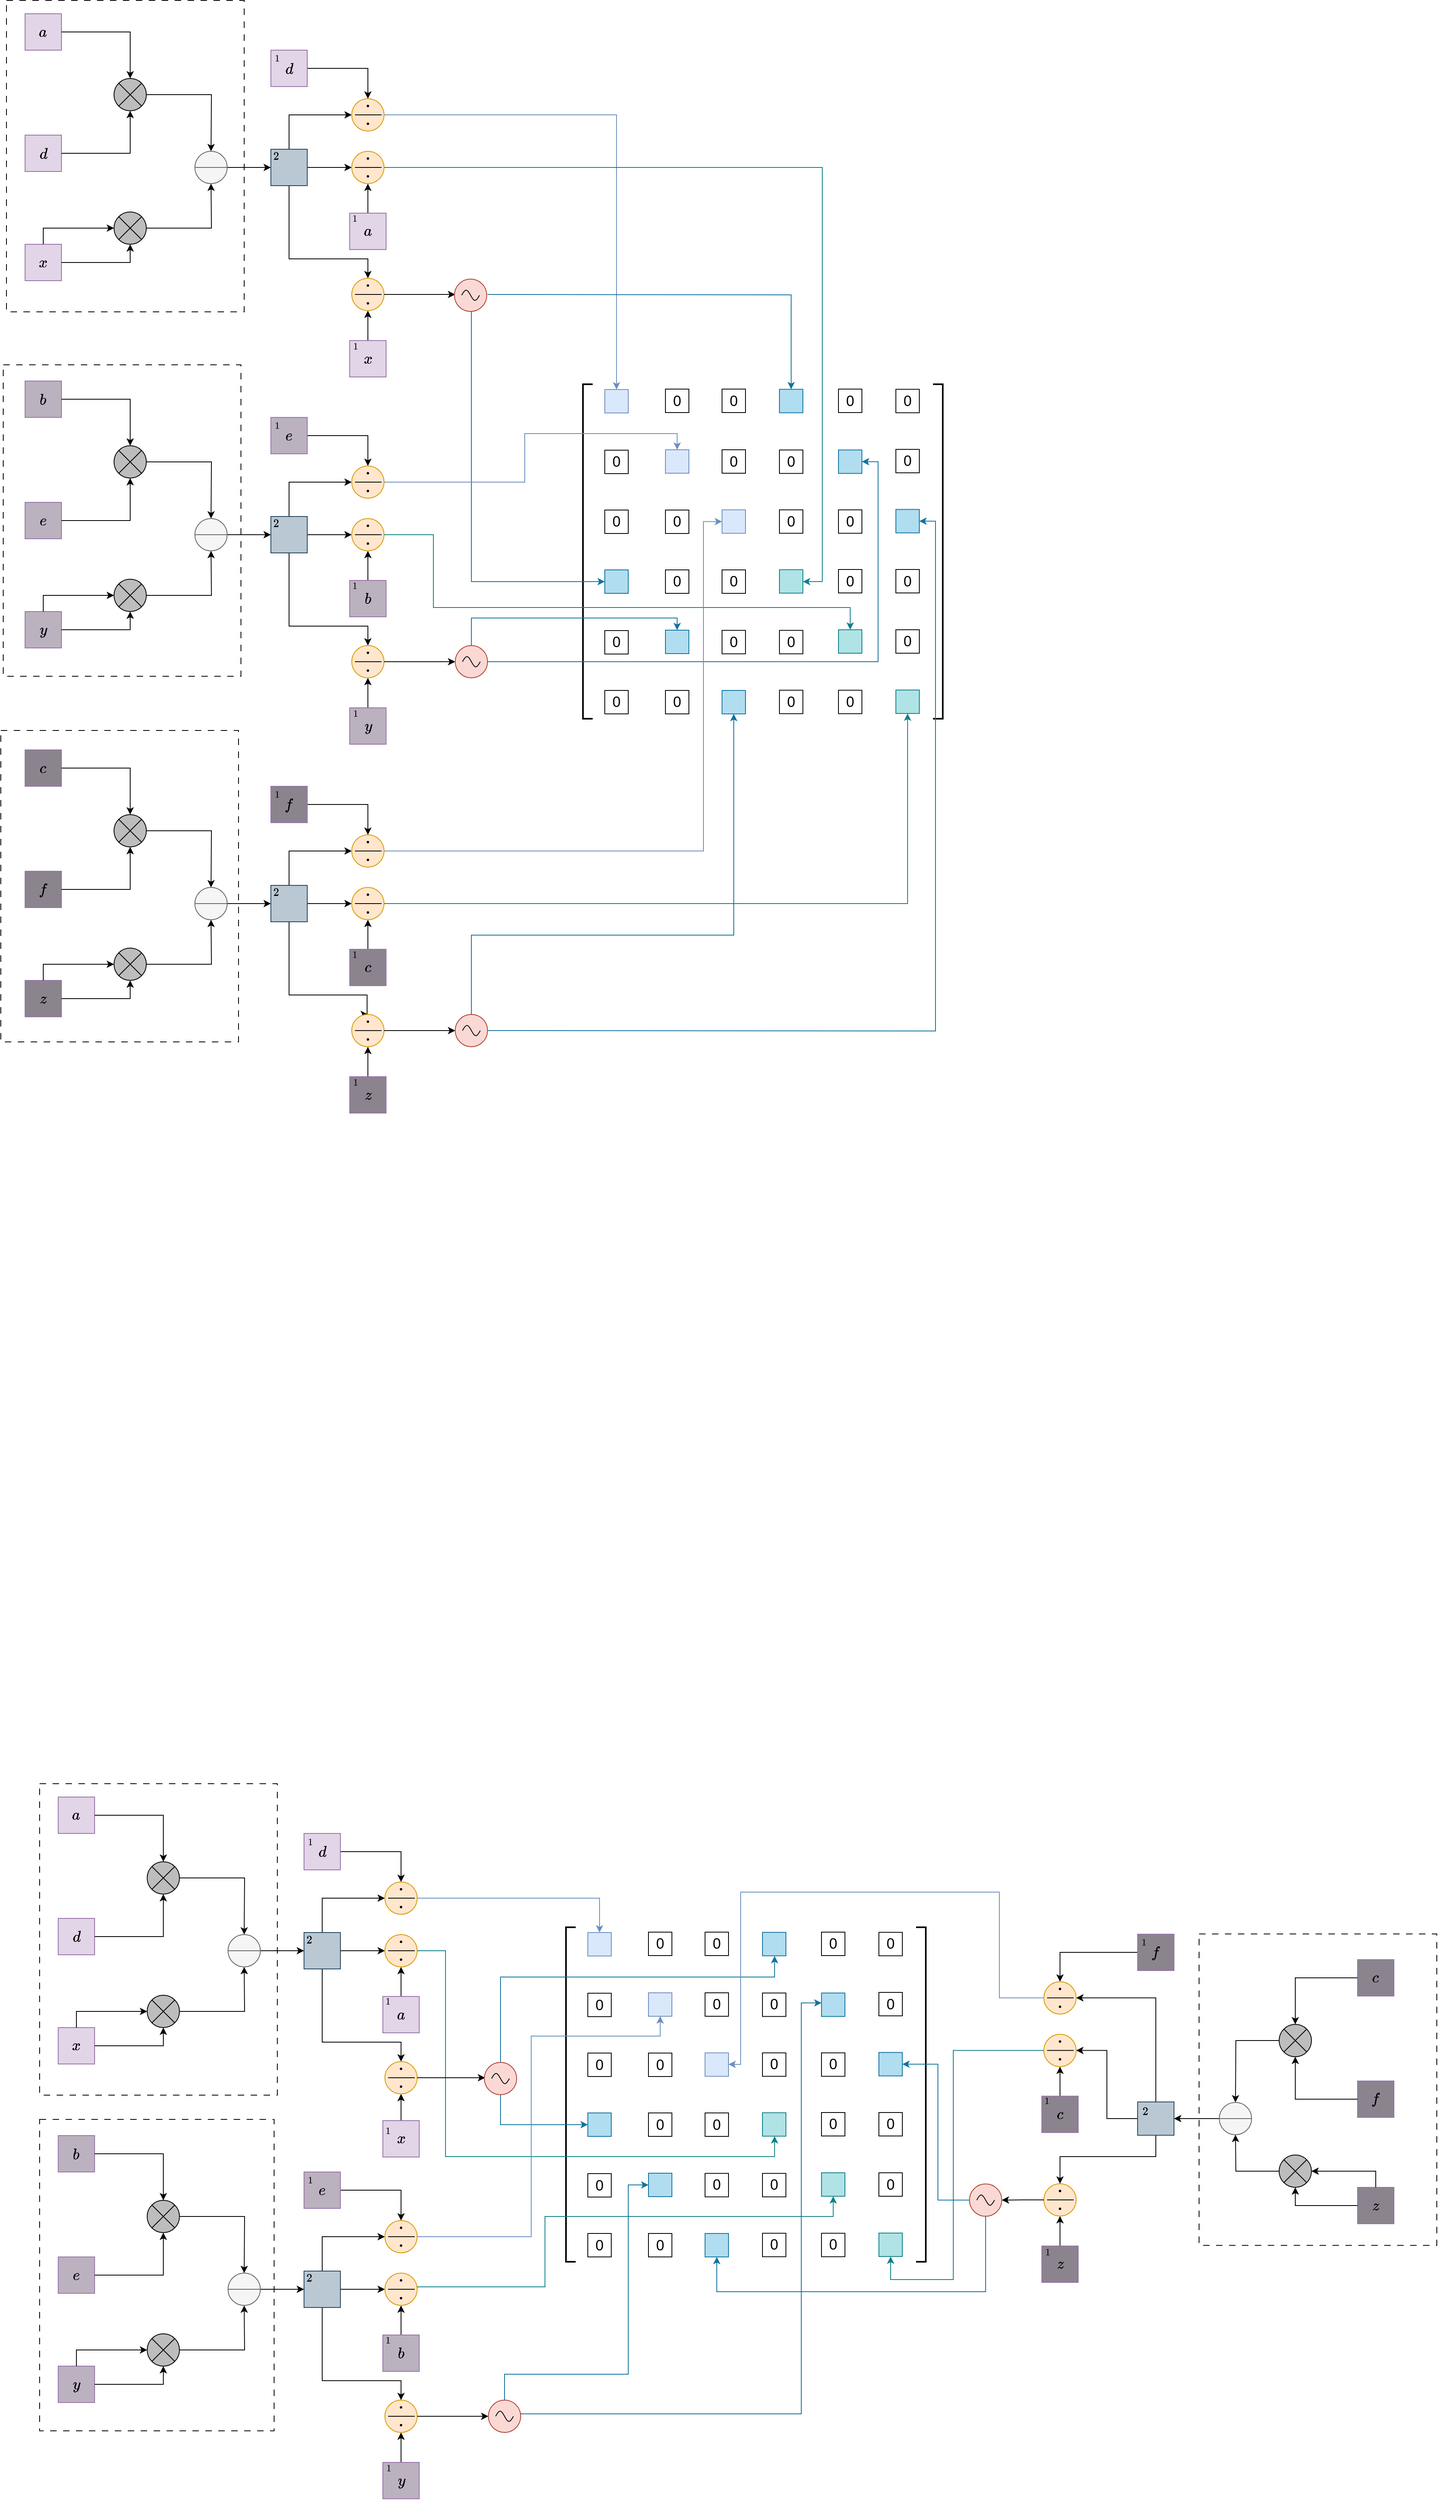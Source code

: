 <mxfile version="24.7.13">
  <diagram name="第 1 页" id="rptkqVoHsUkTf4WsuMpD">
    <mxGraphModel dx="1613" dy="-1037" grid="0" gridSize="10" guides="1" tooltips="1" connect="1" arrows="1" fold="1" page="1" pageScale="1" pageWidth="827" pageHeight="1169" math="1" shadow="0">
      <root>
        <mxCell id="0" />
        <mxCell id="1" parent="0" />
        <mxCell id="3oHLR1JAqA0yYfKcVh4d-373" value="" style="rounded=0;whiteSpace=wrap;html=1;dashed=1;dashPattern=8 8;" vertex="1" parent="1">
          <mxGeometry x="1180" y="3246" width="294" height="385" as="geometry" />
        </mxCell>
        <mxCell id="3oHLR1JAqA0yYfKcVh4d-372" value="" style="rounded=0;whiteSpace=wrap;html=1;dashed=1;dashPattern=8 8;" vertex="1" parent="1">
          <mxGeometry x="1183" y="2794" width="294" height="385" as="geometry" />
        </mxCell>
        <mxCell id="3oHLR1JAqA0yYfKcVh4d-371" value="" style="rounded=0;whiteSpace=wrap;html=1;dashed=1;dashPattern=8 8;" vertex="1" parent="1">
          <mxGeometry x="1187" y="2343.5" width="294" height="385" as="geometry" />
        </mxCell>
        <mxCell id="3oHLR1JAqA0yYfKcVh4d-121" value="$$a$$" style="whiteSpace=wrap;html=1;aspect=fixed;fillColor=#e1d5e7;strokeColor=#9673a6;fontSize=16;" vertex="1" parent="1">
          <mxGeometry x="1210" y="2360" width="45" height="45" as="geometry" />
        </mxCell>
        <mxCell id="3oHLR1JAqA0yYfKcVh4d-141" style="edgeStyle=orthogonalEdgeStyle;rounded=0;orthogonalLoop=1;jettySize=auto;html=1;entryX=0.5;entryY=0;entryDx=0;entryDy=0;" edge="1" parent="1" source="3oHLR1JAqA0yYfKcVh4d-124">
          <mxGeometry relative="1" as="geometry">
            <mxPoint x="1440" y="2530" as="targetPoint" />
          </mxGeometry>
        </mxCell>
        <mxCell id="3oHLR1JAqA0yYfKcVh4d-124" value="" style="verticalLabelPosition=bottom;verticalAlign=top;html=1;shape=mxgraph.flowchart.or;fontSize=16;fillColor=#BDBDBD;strokeColor=#000000;" vertex="1" parent="1">
          <mxGeometry x="1320" y="2440" width="40" height="40" as="geometry" />
        </mxCell>
        <mxCell id="3oHLR1JAqA0yYfKcVh4d-125" value="$$d$$" style="whiteSpace=wrap;html=1;aspect=fixed;fillColor=#e1d5e7;strokeColor=#9673a6;fontSize=16;" vertex="1" parent="1">
          <mxGeometry x="1210" y="2510" width="45" height="45" as="geometry" />
        </mxCell>
        <mxCell id="3oHLR1JAqA0yYfKcVh4d-128" value="$$x$$" style="whiteSpace=wrap;html=1;aspect=fixed;fillColor=#e1d5e7;strokeColor=#9673a6;fontSize=16;" vertex="1" parent="1">
          <mxGeometry x="1210" y="2645" width="45" height="45" as="geometry" />
        </mxCell>
        <mxCell id="3oHLR1JAqA0yYfKcVh4d-131" style="edgeStyle=orthogonalEdgeStyle;rounded=0;orthogonalLoop=1;jettySize=auto;html=1;entryX=0.5;entryY=0;entryDx=0;entryDy=0;entryPerimeter=0;" edge="1" parent="1" source="3oHLR1JAqA0yYfKcVh4d-121" target="3oHLR1JAqA0yYfKcVh4d-124">
          <mxGeometry relative="1" as="geometry" />
        </mxCell>
        <mxCell id="3oHLR1JAqA0yYfKcVh4d-133" style="edgeStyle=orthogonalEdgeStyle;rounded=0;orthogonalLoop=1;jettySize=auto;html=1;entryX=0.5;entryY=1;entryDx=0;entryDy=0;entryPerimeter=0;" edge="1" parent="1" source="3oHLR1JAqA0yYfKcVh4d-125" target="3oHLR1JAqA0yYfKcVh4d-124">
          <mxGeometry relative="1" as="geometry" />
        </mxCell>
        <mxCell id="3oHLR1JAqA0yYfKcVh4d-142" style="edgeStyle=orthogonalEdgeStyle;rounded=0;orthogonalLoop=1;jettySize=auto;html=1;entryX=0.5;entryY=1;entryDx=0;entryDy=0;" edge="1" parent="1" source="3oHLR1JAqA0yYfKcVh4d-134">
          <mxGeometry relative="1" as="geometry">
            <mxPoint x="1440" y="2570" as="targetPoint" />
          </mxGeometry>
        </mxCell>
        <mxCell id="3oHLR1JAqA0yYfKcVh4d-134" value="" style="verticalLabelPosition=bottom;verticalAlign=top;html=1;shape=mxgraph.flowchart.or;fontSize=16;fillColor=#BDBDBD;strokeColor=#000000;" vertex="1" parent="1">
          <mxGeometry x="1320" y="2605" width="40" height="40" as="geometry" />
        </mxCell>
        <mxCell id="3oHLR1JAqA0yYfKcVh4d-135" style="edgeStyle=orthogonalEdgeStyle;rounded=0;orthogonalLoop=1;jettySize=auto;html=1;entryX=0.5;entryY=1;entryDx=0;entryDy=0;entryPerimeter=0;" edge="1" parent="1" source="3oHLR1JAqA0yYfKcVh4d-128" target="3oHLR1JAqA0yYfKcVh4d-134">
          <mxGeometry relative="1" as="geometry" />
        </mxCell>
        <mxCell id="3oHLR1JAqA0yYfKcVh4d-137" style="edgeStyle=orthogonalEdgeStyle;rounded=0;orthogonalLoop=1;jettySize=auto;html=1;entryX=0;entryY=0.5;entryDx=0;entryDy=0;entryPerimeter=0;exitX=0.5;exitY=0;exitDx=0;exitDy=0;" edge="1" parent="1" source="3oHLR1JAqA0yYfKcVh4d-128" target="3oHLR1JAqA0yYfKcVh4d-134">
          <mxGeometry relative="1" as="geometry" />
        </mxCell>
        <mxCell id="3oHLR1JAqA0yYfKcVh4d-154" style="edgeStyle=orthogonalEdgeStyle;rounded=0;orthogonalLoop=1;jettySize=auto;html=1;entryX=0;entryY=0.5;entryDx=0;entryDy=0;exitX=0.5;exitY=0;exitDx=0;exitDy=0;" edge="1" parent="1" source="3oHLR1JAqA0yYfKcVh4d-145" target="3oHLR1JAqA0yYfKcVh4d-149">
          <mxGeometry relative="1" as="geometry" />
        </mxCell>
        <mxCell id="3oHLR1JAqA0yYfKcVh4d-166" style="edgeStyle=orthogonalEdgeStyle;rounded=0;orthogonalLoop=1;jettySize=auto;html=1;entryX=0;entryY=0.5;entryDx=0;entryDy=0;" edge="1" parent="1" source="3oHLR1JAqA0yYfKcVh4d-145" target="3oHLR1JAqA0yYfKcVh4d-162">
          <mxGeometry relative="1" as="geometry" />
        </mxCell>
        <mxCell id="3oHLR1JAqA0yYfKcVh4d-175" style="edgeStyle=orthogonalEdgeStyle;rounded=0;orthogonalLoop=1;jettySize=auto;html=1;entryX=0.5;entryY=0;entryDx=0;entryDy=0;" edge="1" parent="1" source="3oHLR1JAqA0yYfKcVh4d-145" target="3oHLR1JAqA0yYfKcVh4d-169">
          <mxGeometry relative="1" as="geometry">
            <Array as="points">
              <mxPoint x="1537" y="2663" />
              <mxPoint x="1634" y="2663" />
            </Array>
          </mxGeometry>
        </mxCell>
        <mxCell id="3oHLR1JAqA0yYfKcVh4d-145" value="" style="whiteSpace=wrap;html=1;fillColor=#bac8d3;strokeColor=#23445d;" vertex="1" parent="1">
          <mxGeometry x="1514" y="2527.5" width="45" height="45" as="geometry" />
        </mxCell>
        <mxCell id="3oHLR1JAqA0yYfKcVh4d-153" style="edgeStyle=orthogonalEdgeStyle;rounded=0;orthogonalLoop=1;jettySize=auto;html=1;" edge="1" parent="1" source="3oHLR1JAqA0yYfKcVh4d-147" target="3oHLR1JAqA0yYfKcVh4d-149">
          <mxGeometry relative="1" as="geometry" />
        </mxCell>
        <mxCell id="3oHLR1JAqA0yYfKcVh4d-147" value="$$d$$" style="whiteSpace=wrap;html=1;aspect=fixed;fillColor=#e1d5e7;strokeColor=#9673a6;fontSize=16;" vertex="1" parent="1">
          <mxGeometry x="1514" y="2405" width="45" height="45" as="geometry" />
        </mxCell>
        <mxCell id="3oHLR1JAqA0yYfKcVh4d-148" value="" style="group" vertex="1" connectable="0" parent="1">
          <mxGeometry x="1614" y="2465" width="40" height="40" as="geometry" />
        </mxCell>
        <mxCell id="3oHLR1JAqA0yYfKcVh4d-149" value="" style="ellipse;whiteSpace=wrap;html=1;aspect=fixed;fillColor=#ffe6cc;strokeColor=#d79b00;" vertex="1" parent="3oHLR1JAqA0yYfKcVh4d-148">
          <mxGeometry width="40" height="40" as="geometry" />
        </mxCell>
        <mxCell id="3oHLR1JAqA0yYfKcVh4d-150" value="" style="endArrow=none;html=1;rounded=0;" edge="1" parent="3oHLR1JAqA0yYfKcVh4d-148">
          <mxGeometry width="50" height="50" relative="1" as="geometry">
            <mxPoint x="4" y="20" as="sourcePoint" />
            <mxPoint x="37" y="20" as="targetPoint" />
          </mxGeometry>
        </mxCell>
        <mxCell id="3oHLR1JAqA0yYfKcVh4d-151" value="" style="verticalLabelPosition=bottom;verticalAlign=top;html=1;shape=mxgraph.flowchart.on-page_reference;fillColor=#000000;" vertex="1" parent="3oHLR1JAqA0yYfKcVh4d-148">
          <mxGeometry x="19" y="8" width="2" height="2" as="geometry" />
        </mxCell>
        <mxCell id="3oHLR1JAqA0yYfKcVh4d-152" value="" style="verticalLabelPosition=bottom;verticalAlign=top;html=1;shape=mxgraph.flowchart.on-page_reference;fillColor=#000000;" vertex="1" parent="3oHLR1JAqA0yYfKcVh4d-148">
          <mxGeometry x="19" y="30" width="2" height="2" as="geometry" />
        </mxCell>
        <mxCell id="3oHLR1JAqA0yYfKcVh4d-167" style="edgeStyle=orthogonalEdgeStyle;rounded=0;orthogonalLoop=1;jettySize=auto;html=1;entryX=0.5;entryY=1;entryDx=0;entryDy=0;" edge="1" parent="1" source="3oHLR1JAqA0yYfKcVh4d-155" target="3oHLR1JAqA0yYfKcVh4d-162">
          <mxGeometry relative="1" as="geometry" />
        </mxCell>
        <mxCell id="3oHLR1JAqA0yYfKcVh4d-155" value="$$a$$" style="whiteSpace=wrap;html=1;aspect=fixed;fillColor=#e1d5e7;strokeColor=#9673a6;fontSize=16;" vertex="1" parent="1">
          <mxGeometry x="1611.5" y="2606.5" width="45" height="45" as="geometry" />
        </mxCell>
        <mxCell id="3oHLR1JAqA0yYfKcVh4d-156" value="$$1$$" style="text;html=1;align=center;verticalAlign=middle;resizable=0;points=[];autosize=1;strokeColor=none;fillColor=none;fontSize=10;" vertex="1" parent="1">
          <mxGeometry x="1498" y="2403" width="46" height="24" as="geometry" />
        </mxCell>
        <mxCell id="3oHLR1JAqA0yYfKcVh4d-157" value="$$2$$" style="text;html=1;align=center;verticalAlign=middle;resizable=0;points=[];autosize=1;strokeColor=none;fillColor=none;" vertex="1" parent="1">
          <mxGeometry x="1494.5" y="2523" width="51" height="26" as="geometry" />
        </mxCell>
        <mxCell id="3oHLR1JAqA0yYfKcVh4d-176" style="edgeStyle=orthogonalEdgeStyle;rounded=0;orthogonalLoop=1;jettySize=auto;html=1;entryX=0.5;entryY=1;entryDx=0;entryDy=0;" edge="1" parent="1" source="3oHLR1JAqA0yYfKcVh4d-159" target="3oHLR1JAqA0yYfKcVh4d-169">
          <mxGeometry relative="1" as="geometry" />
        </mxCell>
        <mxCell id="3oHLR1JAqA0yYfKcVh4d-159" value="$$x$$" style="whiteSpace=wrap;html=1;aspect=fixed;fillColor=#e1d5e7;strokeColor=#9673a6;fontSize=16;" vertex="1" parent="1">
          <mxGeometry x="1611.5" y="2764" width="45" height="45" as="geometry" />
        </mxCell>
        <mxCell id="3oHLR1JAqA0yYfKcVh4d-160" value="$$1$$" style="text;html=1;align=center;verticalAlign=middle;resizable=0;points=[];autosize=1;strokeColor=none;fillColor=none;fontSize=10;" vertex="1" parent="1">
          <mxGeometry x="1594.5" y="2759" width="46" height="24" as="geometry" />
        </mxCell>
        <mxCell id="3oHLR1JAqA0yYfKcVh4d-161" value="" style="group" vertex="1" connectable="0" parent="1">
          <mxGeometry x="1614" y="2530" width="40" height="40" as="geometry" />
        </mxCell>
        <mxCell id="3oHLR1JAqA0yYfKcVh4d-162" value="" style="ellipse;whiteSpace=wrap;html=1;aspect=fixed;fillColor=#ffe6cc;strokeColor=#d79b00;" vertex="1" parent="3oHLR1JAqA0yYfKcVh4d-161">
          <mxGeometry width="40" height="40" as="geometry" />
        </mxCell>
        <mxCell id="3oHLR1JAqA0yYfKcVh4d-163" value="" style="endArrow=none;html=1;rounded=0;" edge="1" parent="3oHLR1JAqA0yYfKcVh4d-161">
          <mxGeometry width="50" height="50" relative="1" as="geometry">
            <mxPoint x="4" y="20" as="sourcePoint" />
            <mxPoint x="37" y="20" as="targetPoint" />
          </mxGeometry>
        </mxCell>
        <mxCell id="3oHLR1JAqA0yYfKcVh4d-164" value="" style="verticalLabelPosition=bottom;verticalAlign=top;html=1;shape=mxgraph.flowchart.on-page_reference;fillColor=#000000;" vertex="1" parent="3oHLR1JAqA0yYfKcVh4d-161">
          <mxGeometry x="19" y="8" width="2" height="2" as="geometry" />
        </mxCell>
        <mxCell id="3oHLR1JAqA0yYfKcVh4d-165" value="" style="verticalLabelPosition=bottom;verticalAlign=top;html=1;shape=mxgraph.flowchart.on-page_reference;fillColor=#000000;" vertex="1" parent="3oHLR1JAqA0yYfKcVh4d-161">
          <mxGeometry x="19" y="30" width="2" height="2" as="geometry" />
        </mxCell>
        <mxCell id="3oHLR1JAqA0yYfKcVh4d-168" value="" style="group" vertex="1" connectable="0" parent="1">
          <mxGeometry x="1614" y="2687" width="40" height="40" as="geometry" />
        </mxCell>
        <mxCell id="3oHLR1JAqA0yYfKcVh4d-169" value="" style="ellipse;whiteSpace=wrap;html=1;aspect=fixed;fillColor=#ffe6cc;strokeColor=#d79b00;" vertex="1" parent="3oHLR1JAqA0yYfKcVh4d-168">
          <mxGeometry width="40" height="40" as="geometry" />
        </mxCell>
        <mxCell id="3oHLR1JAqA0yYfKcVh4d-170" value="" style="endArrow=none;html=1;rounded=0;" edge="1" parent="3oHLR1JAqA0yYfKcVh4d-168">
          <mxGeometry width="50" height="50" relative="1" as="geometry">
            <mxPoint x="4" y="20" as="sourcePoint" />
            <mxPoint x="37" y="20" as="targetPoint" />
          </mxGeometry>
        </mxCell>
        <mxCell id="3oHLR1JAqA0yYfKcVh4d-171" value="" style="verticalLabelPosition=bottom;verticalAlign=top;html=1;shape=mxgraph.flowchart.on-page_reference;fillColor=#000000;" vertex="1" parent="3oHLR1JAqA0yYfKcVh4d-168">
          <mxGeometry x="19" y="8" width="2" height="2" as="geometry" />
        </mxCell>
        <mxCell id="3oHLR1JAqA0yYfKcVh4d-172" value="" style="verticalLabelPosition=bottom;verticalAlign=top;html=1;shape=mxgraph.flowchart.on-page_reference;fillColor=#000000;" vertex="1" parent="3oHLR1JAqA0yYfKcVh4d-168">
          <mxGeometry x="19" y="30" width="2" height="2" as="geometry" />
        </mxCell>
        <mxCell id="3oHLR1JAqA0yYfKcVh4d-188" style="edgeStyle=orthogonalEdgeStyle;rounded=0;orthogonalLoop=1;jettySize=auto;html=1;entryX=0;entryY=0.5;entryDx=0;entryDy=0;" edge="1" parent="1" source="3oHLR1JAqA0yYfKcVh4d-185" target="3oHLR1JAqA0yYfKcVh4d-145">
          <mxGeometry relative="1" as="geometry" />
        </mxCell>
        <mxCell id="3oHLR1JAqA0yYfKcVh4d-185" value="" style="shape=lineEllipse;perimeter=ellipsePerimeter;whiteSpace=wrap;html=1;backgroundOutline=1;fillColor=#f5f5f5;fontColor=#333333;strokeColor=#666666;" vertex="1" parent="1">
          <mxGeometry x="1420" y="2530" width="40" height="40" as="geometry" />
        </mxCell>
        <mxCell id="3oHLR1JAqA0yYfKcVh4d-189" value="$$1$$" style="text;html=1;align=center;verticalAlign=middle;resizable=0;points=[];autosize=1;strokeColor=none;fillColor=none;fontSize=10;" vertex="1" parent="1">
          <mxGeometry x="1594" y="2600.5" width="46" height="24" as="geometry" />
        </mxCell>
        <mxCell id="3oHLR1JAqA0yYfKcVh4d-190" value="$$b$$" style="whiteSpace=wrap;html=1;aspect=fixed;fillColor=#BBB1BF;strokeColor=#9673a6;fontSize=16;" vertex="1" parent="1">
          <mxGeometry x="1210" y="2814" width="45" height="45" as="geometry" />
        </mxCell>
        <mxCell id="3oHLR1JAqA0yYfKcVh4d-191" style="edgeStyle=orthogonalEdgeStyle;rounded=0;orthogonalLoop=1;jettySize=auto;html=1;entryX=0.5;entryY=0;entryDx=0;entryDy=0;" edge="1" parent="1" source="3oHLR1JAqA0yYfKcVh4d-192">
          <mxGeometry relative="1" as="geometry">
            <mxPoint x="1440" y="2984" as="targetPoint" />
          </mxGeometry>
        </mxCell>
        <mxCell id="3oHLR1JAqA0yYfKcVh4d-192" value="" style="verticalLabelPosition=bottom;verticalAlign=top;html=1;shape=mxgraph.flowchart.or;fontSize=16;fillColor=#BDBDBD;strokeColor=#000000;" vertex="1" parent="1">
          <mxGeometry x="1320" y="2894" width="40" height="40" as="geometry" />
        </mxCell>
        <mxCell id="3oHLR1JAqA0yYfKcVh4d-193" value="$$e$$" style="whiteSpace=wrap;html=1;aspect=fixed;fillColor=#BBB1BF;strokeColor=#9673a6;fontSize=16;" vertex="1" parent="1">
          <mxGeometry x="1210" y="2964" width="45" height="45" as="geometry" />
        </mxCell>
        <mxCell id="3oHLR1JAqA0yYfKcVh4d-194" value="$$y$$" style="whiteSpace=wrap;html=1;aspect=fixed;fillColor=#BBB1BF;strokeColor=#9673a6;fontSize=16;" vertex="1" parent="1">
          <mxGeometry x="1210" y="3099" width="45" height="45" as="geometry" />
        </mxCell>
        <mxCell id="3oHLR1JAqA0yYfKcVh4d-195" style="edgeStyle=orthogonalEdgeStyle;rounded=0;orthogonalLoop=1;jettySize=auto;html=1;entryX=0.5;entryY=0;entryDx=0;entryDy=0;entryPerimeter=0;" edge="1" parent="1" source="3oHLR1JAqA0yYfKcVh4d-190" target="3oHLR1JAqA0yYfKcVh4d-192">
          <mxGeometry relative="1" as="geometry" />
        </mxCell>
        <mxCell id="3oHLR1JAqA0yYfKcVh4d-196" style="edgeStyle=orthogonalEdgeStyle;rounded=0;orthogonalLoop=1;jettySize=auto;html=1;entryX=0.5;entryY=1;entryDx=0;entryDy=0;entryPerimeter=0;" edge="1" parent="1" source="3oHLR1JAqA0yYfKcVh4d-193" target="3oHLR1JAqA0yYfKcVh4d-192">
          <mxGeometry relative="1" as="geometry" />
        </mxCell>
        <mxCell id="3oHLR1JAqA0yYfKcVh4d-197" style="edgeStyle=orthogonalEdgeStyle;rounded=0;orthogonalLoop=1;jettySize=auto;html=1;entryX=0.5;entryY=1;entryDx=0;entryDy=0;" edge="1" parent="1" source="3oHLR1JAqA0yYfKcVh4d-198">
          <mxGeometry relative="1" as="geometry">
            <mxPoint x="1440" y="3024" as="targetPoint" />
          </mxGeometry>
        </mxCell>
        <mxCell id="3oHLR1JAqA0yYfKcVh4d-198" value="" style="verticalLabelPosition=bottom;verticalAlign=top;html=1;shape=mxgraph.flowchart.or;fontSize=16;fillColor=#BDBDBD;strokeColor=#000000;" vertex="1" parent="1">
          <mxGeometry x="1320" y="3059" width="40" height="40" as="geometry" />
        </mxCell>
        <mxCell id="3oHLR1JAqA0yYfKcVh4d-199" style="edgeStyle=orthogonalEdgeStyle;rounded=0;orthogonalLoop=1;jettySize=auto;html=1;entryX=0.5;entryY=1;entryDx=0;entryDy=0;entryPerimeter=0;" edge="1" parent="1" source="3oHLR1JAqA0yYfKcVh4d-194" target="3oHLR1JAqA0yYfKcVh4d-198">
          <mxGeometry relative="1" as="geometry" />
        </mxCell>
        <mxCell id="3oHLR1JAqA0yYfKcVh4d-200" style="edgeStyle=orthogonalEdgeStyle;rounded=0;orthogonalLoop=1;jettySize=auto;html=1;entryX=0;entryY=0.5;entryDx=0;entryDy=0;entryPerimeter=0;exitX=0.5;exitY=0;exitDx=0;exitDy=0;" edge="1" parent="1" source="3oHLR1JAqA0yYfKcVh4d-194" target="3oHLR1JAqA0yYfKcVh4d-198">
          <mxGeometry relative="1" as="geometry" />
        </mxCell>
        <mxCell id="3oHLR1JAqA0yYfKcVh4d-201" style="edgeStyle=orthogonalEdgeStyle;rounded=0;orthogonalLoop=1;jettySize=auto;html=1;entryX=0;entryY=0.5;entryDx=0;entryDy=0;exitX=0.5;exitY=0;exitDx=0;exitDy=0;" edge="1" parent="1" source="3oHLR1JAqA0yYfKcVh4d-204" target="3oHLR1JAqA0yYfKcVh4d-209">
          <mxGeometry relative="1" as="geometry" />
        </mxCell>
        <mxCell id="3oHLR1JAqA0yYfKcVh4d-202" style="edgeStyle=orthogonalEdgeStyle;rounded=0;orthogonalLoop=1;jettySize=auto;html=1;entryX=0;entryY=0.5;entryDx=0;entryDy=0;" edge="1" parent="1" source="3oHLR1JAqA0yYfKcVh4d-204" target="3oHLR1JAqA0yYfKcVh4d-223">
          <mxGeometry relative="1" as="geometry" />
        </mxCell>
        <mxCell id="3oHLR1JAqA0yYfKcVh4d-203" style="edgeStyle=orthogonalEdgeStyle;rounded=0;orthogonalLoop=1;jettySize=auto;html=1;entryX=0.5;entryY=0;entryDx=0;entryDy=0;" edge="1" parent="1" source="3oHLR1JAqA0yYfKcVh4d-204" target="3oHLR1JAqA0yYfKcVh4d-229">
          <mxGeometry relative="1" as="geometry">
            <Array as="points">
              <mxPoint x="1537" y="3117" />
              <mxPoint x="1634" y="3117" />
            </Array>
          </mxGeometry>
        </mxCell>
        <mxCell id="3oHLR1JAqA0yYfKcVh4d-204" value="" style="whiteSpace=wrap;html=1;fillColor=#bac8d3;strokeColor=#23445d;" vertex="1" parent="1">
          <mxGeometry x="1514" y="2981.5" width="45" height="45" as="geometry" />
        </mxCell>
        <mxCell id="3oHLR1JAqA0yYfKcVh4d-205" style="edgeStyle=orthogonalEdgeStyle;rounded=0;orthogonalLoop=1;jettySize=auto;html=1;" edge="1" parent="1" source="3oHLR1JAqA0yYfKcVh4d-206" target="3oHLR1JAqA0yYfKcVh4d-209">
          <mxGeometry relative="1" as="geometry" />
        </mxCell>
        <mxCell id="3oHLR1JAqA0yYfKcVh4d-206" value="$$e$$" style="whiteSpace=wrap;html=1;aspect=fixed;fillColor=#BBB1BF;strokeColor=#9673a6;fontSize=16;" vertex="1" parent="1">
          <mxGeometry x="1514" y="2859" width="45" height="45" as="geometry" />
        </mxCell>
        <mxCell id="3oHLR1JAqA0yYfKcVh4d-207" value="" style="group" vertex="1" connectable="0" parent="1">
          <mxGeometry x="1614" y="2919" width="40" height="40" as="geometry" />
        </mxCell>
        <mxCell id="3oHLR1JAqA0yYfKcVh4d-209" value="" style="ellipse;whiteSpace=wrap;html=1;aspect=fixed;fillColor=#ffe6cc;strokeColor=#d79b00;" vertex="1" parent="3oHLR1JAqA0yYfKcVh4d-207">
          <mxGeometry width="40" height="40" as="geometry" />
        </mxCell>
        <mxCell id="3oHLR1JAqA0yYfKcVh4d-210" value="" style="endArrow=none;html=1;rounded=0;" edge="1" parent="3oHLR1JAqA0yYfKcVh4d-207">
          <mxGeometry width="50" height="50" relative="1" as="geometry">
            <mxPoint x="4" y="20" as="sourcePoint" />
            <mxPoint x="37" y="20" as="targetPoint" />
          </mxGeometry>
        </mxCell>
        <mxCell id="3oHLR1JAqA0yYfKcVh4d-211" value="" style="verticalLabelPosition=bottom;verticalAlign=top;html=1;shape=mxgraph.flowchart.on-page_reference;fillColor=#000000;" vertex="1" parent="3oHLR1JAqA0yYfKcVh4d-207">
          <mxGeometry x="19" y="8" width="2" height="2" as="geometry" />
        </mxCell>
        <mxCell id="3oHLR1JAqA0yYfKcVh4d-212" value="" style="verticalLabelPosition=bottom;verticalAlign=top;html=1;shape=mxgraph.flowchart.on-page_reference;fillColor=#000000;" vertex="1" parent="3oHLR1JAqA0yYfKcVh4d-207">
          <mxGeometry x="19" y="30" width="2" height="2" as="geometry" />
        </mxCell>
        <mxCell id="3oHLR1JAqA0yYfKcVh4d-213" style="edgeStyle=orthogonalEdgeStyle;rounded=0;orthogonalLoop=1;jettySize=auto;html=1;entryX=0.5;entryY=1;entryDx=0;entryDy=0;" edge="1" parent="1" source="3oHLR1JAqA0yYfKcVh4d-214" target="3oHLR1JAqA0yYfKcVh4d-223">
          <mxGeometry relative="1" as="geometry" />
        </mxCell>
        <mxCell id="3oHLR1JAqA0yYfKcVh4d-214" value="$$b$$" style="whiteSpace=wrap;html=1;aspect=fixed;fillColor=#BBB1BF;strokeColor=#9673a6;fontSize=16;" vertex="1" parent="1">
          <mxGeometry x="1611.5" y="3060.5" width="45" height="45" as="geometry" />
        </mxCell>
        <mxCell id="3oHLR1JAqA0yYfKcVh4d-215" value="$$1$$" style="text;html=1;align=center;verticalAlign=middle;resizable=0;points=[];autosize=1;fontSize=10;" vertex="1" parent="1">
          <mxGeometry x="1498" y="2857" width="46" height="24" as="geometry" />
        </mxCell>
        <mxCell id="3oHLR1JAqA0yYfKcVh4d-216" value="$$2$$" style="text;html=1;align=center;verticalAlign=middle;resizable=0;points=[];autosize=1;strokeColor=none;fillColor=none;" vertex="1" parent="1">
          <mxGeometry x="1494.5" y="2977" width="51" height="26" as="geometry" />
        </mxCell>
        <mxCell id="3oHLR1JAqA0yYfKcVh4d-218" style="edgeStyle=orthogonalEdgeStyle;rounded=0;orthogonalLoop=1;jettySize=auto;html=1;entryX=0.5;entryY=1;entryDx=0;entryDy=0;" edge="1" parent="1" source="3oHLR1JAqA0yYfKcVh4d-219" target="3oHLR1JAqA0yYfKcVh4d-229">
          <mxGeometry relative="1" as="geometry" />
        </mxCell>
        <mxCell id="3oHLR1JAqA0yYfKcVh4d-219" value="$$y$$" style="whiteSpace=wrap;html=1;aspect=fixed;fillColor=#BBB1BF;strokeColor=#9673a6;fontSize=16;" vertex="1" parent="1">
          <mxGeometry x="1611.5" y="3218" width="45" height="45" as="geometry" />
        </mxCell>
        <mxCell id="3oHLR1JAqA0yYfKcVh4d-220" value="$$1$$" style="text;html=1;align=center;verticalAlign=middle;resizable=0;points=[];autosize=1;strokeColor=none;fillColor=none;fontSize=10;" vertex="1" parent="1">
          <mxGeometry x="1594.5" y="3213" width="46" height="24" as="geometry" />
        </mxCell>
        <mxCell id="3oHLR1JAqA0yYfKcVh4d-221" value="" style="group" vertex="1" connectable="0" parent="1">
          <mxGeometry x="1614" y="2984" width="40" height="40" as="geometry" />
        </mxCell>
        <mxCell id="3oHLR1JAqA0yYfKcVh4d-223" value="" style="ellipse;whiteSpace=wrap;html=1;aspect=fixed;fillColor=#ffe6cc;strokeColor=#d79b00;" vertex="1" parent="3oHLR1JAqA0yYfKcVh4d-221">
          <mxGeometry width="40" height="40" as="geometry" />
        </mxCell>
        <mxCell id="3oHLR1JAqA0yYfKcVh4d-224" value="" style="endArrow=none;html=1;rounded=0;" edge="1" parent="3oHLR1JAqA0yYfKcVh4d-221">
          <mxGeometry width="50" height="50" relative="1" as="geometry">
            <mxPoint x="4" y="20" as="sourcePoint" />
            <mxPoint x="37" y="20" as="targetPoint" />
          </mxGeometry>
        </mxCell>
        <mxCell id="3oHLR1JAqA0yYfKcVh4d-225" value="" style="verticalLabelPosition=bottom;verticalAlign=top;html=1;shape=mxgraph.flowchart.on-page_reference;fillColor=#000000;" vertex="1" parent="3oHLR1JAqA0yYfKcVh4d-221">
          <mxGeometry x="19" y="8" width="2" height="2" as="geometry" />
        </mxCell>
        <mxCell id="3oHLR1JAqA0yYfKcVh4d-226" value="" style="verticalLabelPosition=bottom;verticalAlign=top;html=1;shape=mxgraph.flowchart.on-page_reference;fillColor=#000000;" vertex="1" parent="3oHLR1JAqA0yYfKcVh4d-221">
          <mxGeometry x="19" y="30" width="2" height="2" as="geometry" />
        </mxCell>
        <mxCell id="3oHLR1JAqA0yYfKcVh4d-227" value="" style="group" vertex="1" connectable="0" parent="1">
          <mxGeometry x="1614" y="3141" width="40" height="40" as="geometry" />
        </mxCell>
        <mxCell id="3oHLR1JAqA0yYfKcVh4d-229" value="" style="ellipse;whiteSpace=wrap;html=1;aspect=fixed;fillColor=#ffe6cc;strokeColor=#d79b00;" vertex="1" parent="3oHLR1JAqA0yYfKcVh4d-227">
          <mxGeometry width="40" height="40" as="geometry" />
        </mxCell>
        <mxCell id="3oHLR1JAqA0yYfKcVh4d-230" value="" style="endArrow=none;html=1;rounded=0;" edge="1" parent="3oHLR1JAqA0yYfKcVh4d-227">
          <mxGeometry width="50" height="50" relative="1" as="geometry">
            <mxPoint x="4" y="20" as="sourcePoint" />
            <mxPoint x="37" y="20" as="targetPoint" />
          </mxGeometry>
        </mxCell>
        <mxCell id="3oHLR1JAqA0yYfKcVh4d-231" value="" style="verticalLabelPosition=bottom;verticalAlign=top;html=1;shape=mxgraph.flowchart.on-page_reference;fillColor=#000000;" vertex="1" parent="3oHLR1JAqA0yYfKcVh4d-227">
          <mxGeometry x="19" y="8" width="2" height="2" as="geometry" />
        </mxCell>
        <mxCell id="3oHLR1JAqA0yYfKcVh4d-232" value="" style="verticalLabelPosition=bottom;verticalAlign=top;html=1;shape=mxgraph.flowchart.on-page_reference;fillColor=#000000;" vertex="1" parent="3oHLR1JAqA0yYfKcVh4d-227">
          <mxGeometry x="19" y="30" width="2" height="2" as="geometry" />
        </mxCell>
        <mxCell id="3oHLR1JAqA0yYfKcVh4d-233" value="" style="group" vertex="1" connectable="0" parent="1">
          <mxGeometry x="1742" y="3141" width="40" height="40" as="geometry" />
        </mxCell>
        <mxCell id="3oHLR1JAqA0yYfKcVh4d-234" value="" style="ellipse;whiteSpace=wrap;html=1;aspect=fixed;fillColor=#fad9d5;strokeColor=#ae4132;" vertex="1" parent="3oHLR1JAqA0yYfKcVh4d-233">
          <mxGeometry width="40" height="40" as="geometry" />
        </mxCell>
        <mxCell id="3oHLR1JAqA0yYfKcVh4d-235" value="" style="pointerEvents=1;verticalLabelPosition=bottom;shadow=0;dashed=0;align=center;html=1;verticalAlign=top;shape=mxgraph.electrical.waveforms.sine_wave;" vertex="1" parent="3oHLR1JAqA0yYfKcVh4d-233">
          <mxGeometry x="9" y="11.46" width="22" height="17.09" as="geometry" />
        </mxCell>
        <mxCell id="3oHLR1JAqA0yYfKcVh4d-236" style="edgeStyle=orthogonalEdgeStyle;rounded=0;orthogonalLoop=1;jettySize=auto;html=1;entryX=0;entryY=0.5;entryDx=0;entryDy=0;" edge="1" parent="1" source="3oHLR1JAqA0yYfKcVh4d-237" target="3oHLR1JAqA0yYfKcVh4d-204">
          <mxGeometry relative="1" as="geometry" />
        </mxCell>
        <mxCell id="3oHLR1JAqA0yYfKcVh4d-237" value="" style="shape=lineEllipse;perimeter=ellipsePerimeter;whiteSpace=wrap;html=1;backgroundOutline=1;fillColor=#f5f5f5;fontColor=#333333;strokeColor=#666666;" vertex="1" parent="1">
          <mxGeometry x="1420" y="2984" width="40" height="40" as="geometry" />
        </mxCell>
        <mxCell id="3oHLR1JAqA0yYfKcVh4d-239" value="$$1$$" style="text;html=1;align=center;verticalAlign=middle;resizable=0;points=[];autosize=1;strokeColor=none;fillColor=none;fontSize=10;" vertex="1" parent="1">
          <mxGeometry x="1594" y="3054.5" width="46" height="24" as="geometry" />
        </mxCell>
        <mxCell id="3oHLR1JAqA0yYfKcVh4d-240" value="$$c$$" style="whiteSpace=wrap;html=1;aspect=fixed;fillColor=#8B848F;strokeColor=#9673a6;fontSize=16;" vertex="1" parent="1">
          <mxGeometry x="1210" y="3270" width="45" height="45" as="geometry" />
        </mxCell>
        <mxCell id="3oHLR1JAqA0yYfKcVh4d-241" style="edgeStyle=orthogonalEdgeStyle;rounded=0;orthogonalLoop=1;jettySize=auto;html=1;entryX=0.5;entryY=0;entryDx=0;entryDy=0;" edge="1" parent="1" source="3oHLR1JAqA0yYfKcVh4d-242">
          <mxGeometry relative="1" as="geometry">
            <mxPoint x="1440" y="3440" as="targetPoint" />
          </mxGeometry>
        </mxCell>
        <mxCell id="3oHLR1JAqA0yYfKcVh4d-242" value="" style="verticalLabelPosition=bottom;verticalAlign=top;html=1;shape=mxgraph.flowchart.or;fontSize=16;fillColor=#BDBDBD;strokeColor=#000000;" vertex="1" parent="1">
          <mxGeometry x="1320" y="3350" width="40" height="40" as="geometry" />
        </mxCell>
        <mxCell id="3oHLR1JAqA0yYfKcVh4d-243" value="$$f$$" style="whiteSpace=wrap;html=1;aspect=fixed;fillColor=#8B848F;strokeColor=#9673a6;fontSize=16;" vertex="1" parent="1">
          <mxGeometry x="1210" y="3420" width="45" height="45" as="geometry" />
        </mxCell>
        <mxCell id="3oHLR1JAqA0yYfKcVh4d-244" value="$$z$$" style="whiteSpace=wrap;html=1;aspect=fixed;fillColor=#8B848F;strokeColor=#9673a6;fontSize=16;" vertex="1" parent="1">
          <mxGeometry x="1210" y="3555" width="45" height="45" as="geometry" />
        </mxCell>
        <mxCell id="3oHLR1JAqA0yYfKcVh4d-245" style="edgeStyle=orthogonalEdgeStyle;rounded=0;orthogonalLoop=1;jettySize=auto;html=1;entryX=0.5;entryY=0;entryDx=0;entryDy=0;entryPerimeter=0;" edge="1" parent="1" source="3oHLR1JAqA0yYfKcVh4d-240" target="3oHLR1JAqA0yYfKcVh4d-242">
          <mxGeometry relative="1" as="geometry" />
        </mxCell>
        <mxCell id="3oHLR1JAqA0yYfKcVh4d-246" style="edgeStyle=orthogonalEdgeStyle;rounded=0;orthogonalLoop=1;jettySize=auto;html=1;entryX=0.5;entryY=1;entryDx=0;entryDy=0;entryPerimeter=0;" edge="1" parent="1" source="3oHLR1JAqA0yYfKcVh4d-243" target="3oHLR1JAqA0yYfKcVh4d-242">
          <mxGeometry relative="1" as="geometry" />
        </mxCell>
        <mxCell id="3oHLR1JAqA0yYfKcVh4d-247" style="edgeStyle=orthogonalEdgeStyle;rounded=0;orthogonalLoop=1;jettySize=auto;html=1;entryX=0.5;entryY=1;entryDx=0;entryDy=0;" edge="1" parent="1" source="3oHLR1JAqA0yYfKcVh4d-248">
          <mxGeometry relative="1" as="geometry">
            <mxPoint x="1440" y="3480" as="targetPoint" />
          </mxGeometry>
        </mxCell>
        <mxCell id="3oHLR1JAqA0yYfKcVh4d-248" value="" style="verticalLabelPosition=bottom;verticalAlign=top;html=1;shape=mxgraph.flowchart.or;fontSize=16;fillColor=#BDBDBD;strokeColor=#000000;" vertex="1" parent="1">
          <mxGeometry x="1320" y="3515" width="40" height="40" as="geometry" />
        </mxCell>
        <mxCell id="3oHLR1JAqA0yYfKcVh4d-249" style="edgeStyle=orthogonalEdgeStyle;rounded=0;orthogonalLoop=1;jettySize=auto;html=1;entryX=0.5;entryY=1;entryDx=0;entryDy=0;entryPerimeter=0;" edge="1" parent="1" source="3oHLR1JAqA0yYfKcVh4d-244" target="3oHLR1JAqA0yYfKcVh4d-248">
          <mxGeometry relative="1" as="geometry" />
        </mxCell>
        <mxCell id="3oHLR1JAqA0yYfKcVh4d-250" style="edgeStyle=orthogonalEdgeStyle;rounded=0;orthogonalLoop=1;jettySize=auto;html=1;entryX=0;entryY=0.5;entryDx=0;entryDy=0;entryPerimeter=0;exitX=0.5;exitY=0;exitDx=0;exitDy=0;" edge="1" parent="1" source="3oHLR1JAqA0yYfKcVh4d-244" target="3oHLR1JAqA0yYfKcVh4d-248">
          <mxGeometry relative="1" as="geometry" />
        </mxCell>
        <mxCell id="3oHLR1JAqA0yYfKcVh4d-251" style="edgeStyle=orthogonalEdgeStyle;rounded=0;orthogonalLoop=1;jettySize=auto;html=1;entryX=0;entryY=0.5;entryDx=0;entryDy=0;exitX=0.5;exitY=0;exitDx=0;exitDy=0;" edge="1" parent="1" source="3oHLR1JAqA0yYfKcVh4d-254" target="3oHLR1JAqA0yYfKcVh4d-259">
          <mxGeometry relative="1" as="geometry" />
        </mxCell>
        <mxCell id="3oHLR1JAqA0yYfKcVh4d-252" style="edgeStyle=orthogonalEdgeStyle;rounded=0;orthogonalLoop=1;jettySize=auto;html=1;entryX=0;entryY=0.5;entryDx=0;entryDy=0;" edge="1" parent="1" source="3oHLR1JAqA0yYfKcVh4d-254" target="3oHLR1JAqA0yYfKcVh4d-273">
          <mxGeometry relative="1" as="geometry" />
        </mxCell>
        <mxCell id="3oHLR1JAqA0yYfKcVh4d-253" style="edgeStyle=orthogonalEdgeStyle;rounded=0;orthogonalLoop=1;jettySize=auto;html=1;entryX=0.5;entryY=0;entryDx=0;entryDy=0;" edge="1" parent="1" source="3oHLR1JAqA0yYfKcVh4d-254" target="3oHLR1JAqA0yYfKcVh4d-279">
          <mxGeometry relative="1" as="geometry">
            <Array as="points">
              <mxPoint x="1537" y="3573" />
              <mxPoint x="1633" y="3573" />
              <mxPoint x="1633" y="3597" />
            </Array>
          </mxGeometry>
        </mxCell>
        <mxCell id="3oHLR1JAqA0yYfKcVh4d-254" value="" style="whiteSpace=wrap;html=1;fillColor=#bac8d3;strokeColor=#23445d;" vertex="1" parent="1">
          <mxGeometry x="1514" y="3437.5" width="45" height="45" as="geometry" />
        </mxCell>
        <mxCell id="3oHLR1JAqA0yYfKcVh4d-255" style="edgeStyle=orthogonalEdgeStyle;rounded=0;orthogonalLoop=1;jettySize=auto;html=1;" edge="1" parent="1" source="3oHLR1JAqA0yYfKcVh4d-256" target="3oHLR1JAqA0yYfKcVh4d-259">
          <mxGeometry relative="1" as="geometry" />
        </mxCell>
        <mxCell id="3oHLR1JAqA0yYfKcVh4d-256" value="$$f$$" style="whiteSpace=wrap;html=1;aspect=fixed;fillColor=#8B848F;strokeColor=#9673a6;fontSize=16;" vertex="1" parent="1">
          <mxGeometry x="1514" y="3315" width="45" height="45" as="geometry" />
        </mxCell>
        <mxCell id="3oHLR1JAqA0yYfKcVh4d-257" value="" style="group" vertex="1" connectable="0" parent="1">
          <mxGeometry x="1614" y="3375" width="40" height="40" as="geometry" />
        </mxCell>
        <mxCell id="3oHLR1JAqA0yYfKcVh4d-259" value="" style="ellipse;whiteSpace=wrap;html=1;aspect=fixed;fillColor=#ffe6cc;strokeColor=#d79b00;" vertex="1" parent="3oHLR1JAqA0yYfKcVh4d-257">
          <mxGeometry width="40" height="40" as="geometry" />
        </mxCell>
        <mxCell id="3oHLR1JAqA0yYfKcVh4d-260" value="" style="endArrow=none;html=1;rounded=0;" edge="1" parent="3oHLR1JAqA0yYfKcVh4d-257">
          <mxGeometry width="50" height="50" relative="1" as="geometry">
            <mxPoint x="4" y="20" as="sourcePoint" />
            <mxPoint x="37" y="20" as="targetPoint" />
          </mxGeometry>
        </mxCell>
        <mxCell id="3oHLR1JAqA0yYfKcVh4d-261" value="" style="verticalLabelPosition=bottom;verticalAlign=top;html=1;shape=mxgraph.flowchart.on-page_reference;fillColor=#000000;" vertex="1" parent="3oHLR1JAqA0yYfKcVh4d-257">
          <mxGeometry x="19" y="8" width="2" height="2" as="geometry" />
        </mxCell>
        <mxCell id="3oHLR1JAqA0yYfKcVh4d-262" value="" style="verticalLabelPosition=bottom;verticalAlign=top;html=1;shape=mxgraph.flowchart.on-page_reference;fillColor=#000000;" vertex="1" parent="3oHLR1JAqA0yYfKcVh4d-257">
          <mxGeometry x="19" y="30" width="2" height="2" as="geometry" />
        </mxCell>
        <mxCell id="3oHLR1JAqA0yYfKcVh4d-263" style="edgeStyle=orthogonalEdgeStyle;rounded=0;orthogonalLoop=1;jettySize=auto;html=1;entryX=0.5;entryY=1;entryDx=0;entryDy=0;" edge="1" parent="1" source="3oHLR1JAqA0yYfKcVh4d-264" target="3oHLR1JAqA0yYfKcVh4d-273">
          <mxGeometry relative="1" as="geometry" />
        </mxCell>
        <mxCell id="3oHLR1JAqA0yYfKcVh4d-264" value="$$c$$" style="whiteSpace=wrap;html=1;aspect=fixed;fillColor=#8B848F;strokeColor=#9673a6;fontSize=16;" vertex="1" parent="1">
          <mxGeometry x="1611.5" y="3516.5" width="45" height="45" as="geometry" />
        </mxCell>
        <mxCell id="3oHLR1JAqA0yYfKcVh4d-265" value="$$1$$" style="text;html=1;align=center;verticalAlign=middle;resizable=0;points=[];autosize=1;strokeColor=none;fillColor=none;fontSize=10;" vertex="1" parent="1">
          <mxGeometry x="1498" y="3313" width="46" height="24" as="geometry" />
        </mxCell>
        <mxCell id="3oHLR1JAqA0yYfKcVh4d-266" value="$$2$$" style="text;html=1;align=center;verticalAlign=middle;resizable=0;points=[];autosize=1;strokeColor=none;fillColor=none;" vertex="1" parent="1">
          <mxGeometry x="1494.5" y="3433" width="51" height="26" as="geometry" />
        </mxCell>
        <mxCell id="3oHLR1JAqA0yYfKcVh4d-268" style="edgeStyle=orthogonalEdgeStyle;rounded=0;orthogonalLoop=1;jettySize=auto;html=1;entryX=0.5;entryY=1;entryDx=0;entryDy=0;" edge="1" parent="1" source="3oHLR1JAqA0yYfKcVh4d-269" target="3oHLR1JAqA0yYfKcVh4d-279">
          <mxGeometry relative="1" as="geometry" />
        </mxCell>
        <mxCell id="3oHLR1JAqA0yYfKcVh4d-269" value="$$z$$" style="whiteSpace=wrap;html=1;aspect=fixed;fillColor=#8B848F;strokeColor=#9673a6;fontSize=16;" vertex="1" parent="1">
          <mxGeometry x="1611.5" y="3674" width="45" height="45" as="geometry" />
        </mxCell>
        <mxCell id="3oHLR1JAqA0yYfKcVh4d-270" value="$$1$$" style="text;html=1;align=center;verticalAlign=middle;resizable=0;points=[];autosize=1;strokeColor=none;fillColor=none;fontSize=10;" vertex="1" parent="1">
          <mxGeometry x="1594.5" y="3669" width="46" height="24" as="geometry" />
        </mxCell>
        <mxCell id="3oHLR1JAqA0yYfKcVh4d-271" value="" style="group" vertex="1" connectable="0" parent="1">
          <mxGeometry x="1614" y="3440" width="40" height="40" as="geometry" />
        </mxCell>
        <mxCell id="3oHLR1JAqA0yYfKcVh4d-273" value="" style="ellipse;whiteSpace=wrap;html=1;aspect=fixed;fillColor=#ffe6cc;strokeColor=#d79b00;" vertex="1" parent="3oHLR1JAqA0yYfKcVh4d-271">
          <mxGeometry width="40" height="40" as="geometry" />
        </mxCell>
        <mxCell id="3oHLR1JAqA0yYfKcVh4d-274" value="" style="endArrow=none;html=1;rounded=0;" edge="1" parent="3oHLR1JAqA0yYfKcVh4d-271">
          <mxGeometry width="50" height="50" relative="1" as="geometry">
            <mxPoint x="4" y="20" as="sourcePoint" />
            <mxPoint x="37" y="20" as="targetPoint" />
          </mxGeometry>
        </mxCell>
        <mxCell id="3oHLR1JAqA0yYfKcVh4d-275" value="" style="verticalLabelPosition=bottom;verticalAlign=top;html=1;shape=mxgraph.flowchart.on-page_reference;fillColor=#000000;" vertex="1" parent="3oHLR1JAqA0yYfKcVh4d-271">
          <mxGeometry x="19" y="8" width="2" height="2" as="geometry" />
        </mxCell>
        <mxCell id="3oHLR1JAqA0yYfKcVh4d-276" value="" style="verticalLabelPosition=bottom;verticalAlign=top;html=1;shape=mxgraph.flowchart.on-page_reference;fillColor=#000000;" vertex="1" parent="3oHLR1JAqA0yYfKcVh4d-271">
          <mxGeometry x="19" y="30" width="2" height="2" as="geometry" />
        </mxCell>
        <mxCell id="3oHLR1JAqA0yYfKcVh4d-277" value="" style="group" vertex="1" connectable="0" parent="1">
          <mxGeometry x="1614" y="3597" width="40" height="40" as="geometry" />
        </mxCell>
        <mxCell id="3oHLR1JAqA0yYfKcVh4d-279" value="" style="ellipse;whiteSpace=wrap;html=1;aspect=fixed;fillColor=#ffe6cc;strokeColor=#d79b00;" vertex="1" parent="3oHLR1JAqA0yYfKcVh4d-277">
          <mxGeometry width="40" height="40" as="geometry" />
        </mxCell>
        <mxCell id="3oHLR1JAqA0yYfKcVh4d-280" value="" style="endArrow=none;html=1;rounded=0;" edge="1" parent="3oHLR1JAqA0yYfKcVh4d-277">
          <mxGeometry width="50" height="50" relative="1" as="geometry">
            <mxPoint x="4" y="20" as="sourcePoint" />
            <mxPoint x="37" y="20" as="targetPoint" />
          </mxGeometry>
        </mxCell>
        <mxCell id="3oHLR1JAqA0yYfKcVh4d-281" value="" style="verticalLabelPosition=bottom;verticalAlign=top;html=1;shape=mxgraph.flowchart.on-page_reference;fillColor=#000000;" vertex="1" parent="3oHLR1JAqA0yYfKcVh4d-277">
          <mxGeometry x="19" y="8" width="2" height="2" as="geometry" />
        </mxCell>
        <mxCell id="3oHLR1JAqA0yYfKcVh4d-282" value="" style="verticalLabelPosition=bottom;verticalAlign=top;html=1;shape=mxgraph.flowchart.on-page_reference;fillColor=#000000;" vertex="1" parent="3oHLR1JAqA0yYfKcVh4d-277">
          <mxGeometry x="19" y="30" width="2" height="2" as="geometry" />
        </mxCell>
        <mxCell id="3oHLR1JAqA0yYfKcVh4d-286" style="edgeStyle=orthogonalEdgeStyle;rounded=0;orthogonalLoop=1;jettySize=auto;html=1;entryX=0;entryY=0.5;entryDx=0;entryDy=0;" edge="1" parent="1" source="3oHLR1JAqA0yYfKcVh4d-287" target="3oHLR1JAqA0yYfKcVh4d-254">
          <mxGeometry relative="1" as="geometry" />
        </mxCell>
        <mxCell id="3oHLR1JAqA0yYfKcVh4d-287" value="" style="shape=lineEllipse;perimeter=ellipsePerimeter;whiteSpace=wrap;html=1;backgroundOutline=1;fillColor=#f5f5f5;fontColor=#333333;strokeColor=#666666;" vertex="1" parent="1">
          <mxGeometry x="1420" y="3440" width="40" height="40" as="geometry" />
        </mxCell>
        <mxCell id="3oHLR1JAqA0yYfKcVh4d-289" value="$$1$$" style="text;html=1;align=center;verticalAlign=middle;resizable=0;points=[];autosize=1;strokeColor=none;fillColor=none;fontSize=10;" vertex="1" parent="1">
          <mxGeometry x="1594" y="3510.5" width="46" height="24" as="geometry" />
        </mxCell>
        <mxCell id="3oHLR1JAqA0yYfKcVh4d-292" value="" style="strokeWidth=2;html=1;shape=mxgraph.flowchart.annotation_1;align=left;pointerEvents=1;" vertex="1" parent="1">
          <mxGeometry x="1900" y="2818" width="12" height="413.5" as="geometry" />
        </mxCell>
        <mxCell id="3oHLR1JAqA0yYfKcVh4d-295" value="" style="strokeWidth=2;html=1;shape=mxgraph.flowchart.annotation_1;align=left;pointerEvents=1;direction=west;" vertex="1" parent="1">
          <mxGeometry x="2333" y="2818" width="12" height="413.5" as="geometry" />
        </mxCell>
        <mxCell id="3oHLR1JAqA0yYfKcVh4d-296" value="" style="whiteSpace=wrap;html=1;aspect=fixed;fillColor=#dae8fc;strokeColor=#6c8ebf;" vertex="1" parent="1">
          <mxGeometry x="1927" y="2824.5" width="29" height="29" as="geometry" />
        </mxCell>
        <mxCell id="3oHLR1JAqA0yYfKcVh4d-299" value="0" style="whiteSpace=wrap;html=1;aspect=fixed;fontSize=18;" vertex="1" parent="1">
          <mxGeometry x="1927" y="2899.5" width="29" height="29" as="geometry" />
        </mxCell>
        <mxCell id="3oHLR1JAqA0yYfKcVh4d-300" value="0" style="whiteSpace=wrap;html=1;aspect=fixed;fontSize=18;" vertex="1" parent="1">
          <mxGeometry x="1927" y="2973.5" width="29" height="29" as="geometry" />
        </mxCell>
        <mxCell id="3oHLR1JAqA0yYfKcVh4d-302" value="" style="whiteSpace=wrap;html=1;aspect=fixed;fillColor=#b1ddf0;strokeColor=#10739e;" vertex="1" parent="1">
          <mxGeometry x="1927" y="3047.5" width="29" height="29" as="geometry" />
        </mxCell>
        <mxCell id="3oHLR1JAqA0yYfKcVh4d-303" value="&lt;font style=&quot;font-size: 18px;&quot;&gt;0&lt;/font&gt;" style="whiteSpace=wrap;html=1;aspect=fixed;" vertex="1" parent="1">
          <mxGeometry x="1927" y="3122.5" width="29" height="29" as="geometry" />
        </mxCell>
        <mxCell id="3oHLR1JAqA0yYfKcVh4d-304" value="&lt;font style=&quot;font-size: 18px;&quot;&gt;0&lt;/font&gt;" style="whiteSpace=wrap;html=1;aspect=fixed;" vertex="1" parent="1">
          <mxGeometry x="1927" y="3196.5" width="29" height="29" as="geometry" />
        </mxCell>
        <mxCell id="3oHLR1JAqA0yYfKcVh4d-306" value="" style="whiteSpace=wrap;html=1;aspect=fixed;fillColor=#dae8fc;strokeColor=#6c8ebf;" vertex="1" parent="1">
          <mxGeometry x="2002" y="2899" width="29" height="29" as="geometry" />
        </mxCell>
        <mxCell id="3oHLR1JAqA0yYfKcVh4d-307" value="0" style="whiteSpace=wrap;html=1;aspect=fixed;fontSize=18;" vertex="1" parent="1">
          <mxGeometry x="2002" y="2824" width="29" height="29" as="geometry" />
        </mxCell>
        <mxCell id="3oHLR1JAqA0yYfKcVh4d-308" value="0" style="whiteSpace=wrap;html=1;aspect=fixed;fontSize=18;" vertex="1" parent="1">
          <mxGeometry x="2002" y="2973.5" width="29" height="29" as="geometry" />
        </mxCell>
        <mxCell id="3oHLR1JAqA0yYfKcVh4d-309" value="" style="whiteSpace=wrap;html=1;aspect=fixed;fillColor=#b1ddf0;strokeColor=#10739e;" vertex="1" parent="1">
          <mxGeometry x="2002" y="3122" width="29" height="29" as="geometry" />
        </mxCell>
        <mxCell id="3oHLR1JAqA0yYfKcVh4d-310" value="&lt;font style=&quot;font-size: 18px;&quot;&gt;0&lt;/font&gt;" style="whiteSpace=wrap;html=1;aspect=fixed;" vertex="1" parent="1">
          <mxGeometry x="2002" y="3047.5" width="29" height="29" as="geometry" />
        </mxCell>
        <mxCell id="3oHLR1JAqA0yYfKcVh4d-311" value="&lt;font style=&quot;font-size: 18px;&quot;&gt;0&lt;/font&gt;" style="whiteSpace=wrap;html=1;aspect=fixed;" vertex="1" parent="1">
          <mxGeometry x="2002" y="3196.5" width="29" height="29" as="geometry" />
        </mxCell>
        <mxCell id="3oHLR1JAqA0yYfKcVh4d-325" value="" style="whiteSpace=wrap;html=1;aspect=fixed;fillColor=#dae8fc;strokeColor=#6c8ebf;" vertex="1" parent="1">
          <mxGeometry x="2072" y="2973.25" width="29" height="29" as="geometry" />
        </mxCell>
        <mxCell id="3oHLR1JAqA0yYfKcVh4d-326" value="0" style="whiteSpace=wrap;html=1;aspect=fixed;fontSize=18;" vertex="1" parent="1">
          <mxGeometry x="2072" y="2899" width="29" height="29" as="geometry" />
        </mxCell>
        <mxCell id="3oHLR1JAqA0yYfKcVh4d-327" value="0" style="whiteSpace=wrap;html=1;aspect=fixed;fontSize=18;" vertex="1" parent="1">
          <mxGeometry x="2072" y="2824" width="29" height="29" as="geometry" />
        </mxCell>
        <mxCell id="3oHLR1JAqA0yYfKcVh4d-328" value="" style="whiteSpace=wrap;html=1;aspect=fixed;fillColor=#b1ddf0;strokeColor=#10739e;" vertex="1" parent="1">
          <mxGeometry x="2072" y="3196.5" width="29" height="29" as="geometry" />
        </mxCell>
        <mxCell id="3oHLR1JAqA0yYfKcVh4d-329" value="&lt;font style=&quot;font-size: 18px;&quot;&gt;0&lt;/font&gt;" style="whiteSpace=wrap;html=1;aspect=fixed;" vertex="1" parent="1">
          <mxGeometry x="2072" y="3122.25" width="29" height="29" as="geometry" />
        </mxCell>
        <mxCell id="3oHLR1JAqA0yYfKcVh4d-330" value="&lt;font style=&quot;font-size: 18px;&quot;&gt;0&lt;/font&gt;" style="whiteSpace=wrap;html=1;aspect=fixed;" vertex="1" parent="1">
          <mxGeometry x="2072" y="3047.5" width="29" height="29" as="geometry" />
        </mxCell>
        <mxCell id="3oHLR1JAqA0yYfKcVh4d-331" value="" style="whiteSpace=wrap;html=1;aspect=fixed;fillColor=#b1ddf0;strokeColor=#10739e;" vertex="1" parent="1">
          <mxGeometry x="2143" y="2824.25" width="29" height="29" as="geometry" />
        </mxCell>
        <mxCell id="3oHLR1JAqA0yYfKcVh4d-332" value="0" style="whiteSpace=wrap;html=1;aspect=fixed;fontSize=18;" vertex="1" parent="1">
          <mxGeometry x="2143" y="2899.25" width="29" height="29" as="geometry" />
        </mxCell>
        <mxCell id="3oHLR1JAqA0yYfKcVh4d-333" value="0" style="whiteSpace=wrap;html=1;aspect=fixed;fontSize=18;" vertex="1" parent="1">
          <mxGeometry x="2143" y="2973.25" width="29" height="29" as="geometry" />
        </mxCell>
        <mxCell id="3oHLR1JAqA0yYfKcVh4d-334" value="" style="whiteSpace=wrap;html=1;aspect=fixed;fillColor=#b0e3e6;strokeColor=#0e8088;" vertex="1" parent="1">
          <mxGeometry x="2143" y="3047.25" width="29" height="29" as="geometry" />
        </mxCell>
        <mxCell id="3oHLR1JAqA0yYfKcVh4d-335" value="&lt;font style=&quot;font-size: 18px;&quot;&gt;0&lt;/font&gt;" style="whiteSpace=wrap;html=1;aspect=fixed;" vertex="1" parent="1">
          <mxGeometry x="2143" y="3122.25" width="29" height="29" as="geometry" />
        </mxCell>
        <mxCell id="3oHLR1JAqA0yYfKcVh4d-336" value="&lt;font style=&quot;font-size: 18px;&quot;&gt;0&lt;/font&gt;" style="whiteSpace=wrap;html=1;aspect=fixed;" vertex="1" parent="1">
          <mxGeometry x="2143" y="3196.25" width="29" height="29" as="geometry" />
        </mxCell>
        <mxCell id="3oHLR1JAqA0yYfKcVh4d-337" value="" style="whiteSpace=wrap;html=1;aspect=fixed;fillColor=#b1ddf0;strokeColor=#10739e;" vertex="1" parent="1">
          <mxGeometry x="2216" y="2899.25" width="29" height="29" as="geometry" />
        </mxCell>
        <mxCell id="3oHLR1JAqA0yYfKcVh4d-338" value="0" style="whiteSpace=wrap;html=1;aspect=fixed;fontSize=18;" vertex="1" parent="1">
          <mxGeometry x="2216" y="2824" width="29" height="29" as="geometry" />
        </mxCell>
        <mxCell id="3oHLR1JAqA0yYfKcVh4d-339" value="0" style="whiteSpace=wrap;html=1;aspect=fixed;fontSize=18;" vertex="1" parent="1">
          <mxGeometry x="2216" y="2973.25" width="29" height="29" as="geometry" />
        </mxCell>
        <mxCell id="3oHLR1JAqA0yYfKcVh4d-340" value="" style="whiteSpace=wrap;html=1;aspect=fixed;fillColor=#b0e3e6;strokeColor=#0e8088;" vertex="1" parent="1">
          <mxGeometry x="2216" y="3121.5" width="29" height="29" as="geometry" />
        </mxCell>
        <mxCell id="3oHLR1JAqA0yYfKcVh4d-341" value="&lt;font style=&quot;font-size: 18px;&quot;&gt;0&lt;/font&gt;" style="whiteSpace=wrap;html=1;aspect=fixed;" vertex="1" parent="1">
          <mxGeometry x="2216" y="3047" width="29" height="29" as="geometry" />
        </mxCell>
        <mxCell id="3oHLR1JAqA0yYfKcVh4d-342" value="&lt;font style=&quot;font-size: 18px;&quot;&gt;0&lt;/font&gt;" style="whiteSpace=wrap;html=1;aspect=fixed;" vertex="1" parent="1">
          <mxGeometry x="2216" y="3196.25" width="29" height="29" as="geometry" />
        </mxCell>
        <mxCell id="3oHLR1JAqA0yYfKcVh4d-343" value="" style="whiteSpace=wrap;html=1;aspect=fixed;fillColor=#b1ddf0;strokeColor=#10739e;" vertex="1" parent="1">
          <mxGeometry x="2287" y="2972.75" width="29" height="29" as="geometry" />
        </mxCell>
        <mxCell id="3oHLR1JAqA0yYfKcVh4d-344" value="0" style="whiteSpace=wrap;html=1;aspect=fixed;fontSize=18;" vertex="1" parent="1">
          <mxGeometry x="2287" y="2898.5" width="29" height="29" as="geometry" />
        </mxCell>
        <mxCell id="3oHLR1JAqA0yYfKcVh4d-345" value="0" style="whiteSpace=wrap;html=1;aspect=fixed;fontSize=18;" vertex="1" parent="1">
          <mxGeometry x="2287" y="2824.25" width="29" height="29" as="geometry" />
        </mxCell>
        <mxCell id="3oHLR1JAqA0yYfKcVh4d-346" value="" style="whiteSpace=wrap;html=1;aspect=fixed;fillColor=#b0e3e6;strokeColor=#0e8088;" vertex="1" parent="1">
          <mxGeometry x="2287" y="3196" width="29" height="29" as="geometry" />
        </mxCell>
        <mxCell id="3oHLR1JAqA0yYfKcVh4d-347" value="&lt;font style=&quot;font-size: 18px;&quot;&gt;0&lt;/font&gt;" style="whiteSpace=wrap;html=1;aspect=fixed;" vertex="1" parent="1">
          <mxGeometry x="2287" y="3121.5" width="29" height="29" as="geometry" />
        </mxCell>
        <mxCell id="3oHLR1JAqA0yYfKcVh4d-348" value="&lt;font style=&quot;font-size: 18px;&quot;&gt;0&lt;/font&gt;" style="whiteSpace=wrap;html=1;aspect=fixed;" vertex="1" parent="1">
          <mxGeometry x="2287" y="3047" width="29" height="29" as="geometry" />
        </mxCell>
        <mxCell id="3oHLR1JAqA0yYfKcVh4d-349" style="edgeStyle=orthogonalEdgeStyle;rounded=0;orthogonalLoop=1;jettySize=auto;html=1;entryX=0.5;entryY=0;entryDx=0;entryDy=0;strokeColor=#6C8EBF;" edge="1" parent="1" source="3oHLR1JAqA0yYfKcVh4d-149" target="3oHLR1JAqA0yYfKcVh4d-296">
          <mxGeometry relative="1" as="geometry" />
        </mxCell>
        <mxCell id="3oHLR1JAqA0yYfKcVh4d-178" style="edgeStyle=orthogonalEdgeStyle;rounded=0;orthogonalLoop=1;jettySize=auto;html=1;strokeColor=#0E8088;" edge="1" parent="1" source="3oHLR1JAqA0yYfKcVh4d-162" target="3oHLR1JAqA0yYfKcVh4d-334">
          <mxGeometry relative="1" as="geometry">
            <mxPoint x="1754.238" y="2550" as="targetPoint" />
            <Array as="points">
              <mxPoint x="2196" y="2550" />
              <mxPoint x="2196" y="3062" />
            </Array>
          </mxGeometry>
        </mxCell>
        <mxCell id="3oHLR1JAqA0yYfKcVh4d-179" style="edgeStyle=orthogonalEdgeStyle;rounded=0;orthogonalLoop=1;jettySize=auto;html=1;entryX=0;entryY=0.5;entryDx=0;entryDy=0;" edge="1" parent="1" source="3oHLR1JAqA0yYfKcVh4d-169">
          <mxGeometry relative="1" as="geometry">
            <mxPoint x="1742" y="2707" as="targetPoint" />
          </mxGeometry>
        </mxCell>
        <mxCell id="3oHLR1JAqA0yYfKcVh4d-351" style="edgeStyle=orthogonalEdgeStyle;rounded=0;orthogonalLoop=1;jettySize=auto;html=1;entryX=0;entryY=0.5;entryDx=0;entryDy=0;strokeColor=#10739E;" edge="1" parent="1" target="3oHLR1JAqA0yYfKcVh4d-302">
          <mxGeometry relative="1" as="geometry">
            <mxPoint x="1762" y="2727" as="sourcePoint" />
            <Array as="points">
              <mxPoint x="1762" y="3062" />
            </Array>
          </mxGeometry>
        </mxCell>
        <mxCell id="3oHLR1JAqA0yYfKcVh4d-353" style="edgeStyle=orthogonalEdgeStyle;rounded=0;orthogonalLoop=1;jettySize=auto;html=1;entryX=0.5;entryY=0;entryDx=0;entryDy=0;strokeColor=#10739E;" edge="1" parent="1" target="3oHLR1JAqA0yYfKcVh4d-331">
          <mxGeometry relative="1" as="geometry">
            <mxPoint x="1782" y="2707" as="sourcePoint" />
          </mxGeometry>
        </mxCell>
        <mxCell id="3oHLR1JAqA0yYfKcVh4d-354" style="edgeStyle=orthogonalEdgeStyle;rounded=0;orthogonalLoop=1;jettySize=auto;html=1;entryX=0.5;entryY=0;entryDx=0;entryDy=0;strokeColor=#6C8EBF;" edge="1" parent="1" source="3oHLR1JAqA0yYfKcVh4d-209" target="3oHLR1JAqA0yYfKcVh4d-306">
          <mxGeometry relative="1" as="geometry" />
        </mxCell>
        <mxCell id="3oHLR1JAqA0yYfKcVh4d-222" style="edgeStyle=orthogonalEdgeStyle;rounded=0;orthogonalLoop=1;jettySize=auto;html=1;entryX=0.5;entryY=0;entryDx=0;entryDy=0;strokeColor=#0E8088;" edge="1" parent="1" source="3oHLR1JAqA0yYfKcVh4d-223" target="3oHLR1JAqA0yYfKcVh4d-340">
          <mxGeometry relative="1" as="geometry">
            <mxPoint x="1754.238" y="3004" as="targetPoint" />
            <Array as="points">
              <mxPoint x="1715" y="3004" />
              <mxPoint x="1715" y="3094" />
              <mxPoint x="2231" y="3094" />
            </Array>
          </mxGeometry>
        </mxCell>
        <mxCell id="3oHLR1JAqA0yYfKcVh4d-228" style="edgeStyle=orthogonalEdgeStyle;rounded=0;orthogonalLoop=1;jettySize=auto;html=1;entryX=0;entryY=0.5;entryDx=0;entryDy=0;" edge="1" parent="1" source="3oHLR1JAqA0yYfKcVh4d-229" target="3oHLR1JAqA0yYfKcVh4d-234">
          <mxGeometry relative="1" as="geometry">
            <mxPoint x="1737" y="3161" as="targetPoint" />
          </mxGeometry>
        </mxCell>
        <mxCell id="3oHLR1JAqA0yYfKcVh4d-356" style="edgeStyle=orthogonalEdgeStyle;rounded=0;orthogonalLoop=1;jettySize=auto;html=1;entryX=0.5;entryY=0;entryDx=0;entryDy=0;strokeColor=#10739E;" edge="1" parent="1" source="3oHLR1JAqA0yYfKcVh4d-234" target="3oHLR1JAqA0yYfKcVh4d-309">
          <mxGeometry relative="1" as="geometry">
            <Array as="points">
              <mxPoint x="1762" y="3107" />
              <mxPoint x="2017" y="3107" />
            </Array>
          </mxGeometry>
        </mxCell>
        <mxCell id="3oHLR1JAqA0yYfKcVh4d-357" style="edgeStyle=orthogonalEdgeStyle;rounded=0;orthogonalLoop=1;jettySize=auto;html=1;entryX=1;entryY=0.5;entryDx=0;entryDy=0;strokeColor=#10739E;" edge="1" parent="1" source="3oHLR1JAqA0yYfKcVh4d-234" target="3oHLR1JAqA0yYfKcVh4d-337">
          <mxGeometry relative="1" as="geometry" />
        </mxCell>
        <mxCell id="3oHLR1JAqA0yYfKcVh4d-258" style="edgeStyle=orthogonalEdgeStyle;rounded=0;orthogonalLoop=1;jettySize=auto;html=1;entryX=0;entryY=0.5;entryDx=0;entryDy=0;strokeColor=#6C8EBF;" edge="1" parent="1" source="3oHLR1JAqA0yYfKcVh4d-259" target="3oHLR1JAqA0yYfKcVh4d-325">
          <mxGeometry relative="1" as="geometry">
            <mxPoint x="1756.619" y="3395" as="targetPoint" />
            <Array as="points">
              <mxPoint x="2049" y="3395" />
              <mxPoint x="2049" y="2988" />
            </Array>
          </mxGeometry>
        </mxCell>
        <mxCell id="3oHLR1JAqA0yYfKcVh4d-272" style="edgeStyle=orthogonalEdgeStyle;rounded=0;orthogonalLoop=1;jettySize=auto;html=1;entryX=0.5;entryY=1;entryDx=0;entryDy=0;strokeColor=#0E8088;" edge="1" parent="1" source="3oHLR1JAqA0yYfKcVh4d-273" target="3oHLR1JAqA0yYfKcVh4d-346">
          <mxGeometry relative="1" as="geometry">
            <mxPoint x="1754.238" y="3460" as="targetPoint" />
          </mxGeometry>
        </mxCell>
        <mxCell id="3oHLR1JAqA0yYfKcVh4d-358" style="edgeStyle=orthogonalEdgeStyle;rounded=0;orthogonalLoop=1;jettySize=auto;html=1;entryX=0;entryY=0.5;entryDx=0;entryDy=0;" edge="1" parent="1" source="3oHLR1JAqA0yYfKcVh4d-279">
          <mxGeometry relative="1" as="geometry">
            <mxPoint x="1742" y="3617" as="targetPoint" />
          </mxGeometry>
        </mxCell>
        <mxCell id="3oHLR1JAqA0yYfKcVh4d-359" style="edgeStyle=orthogonalEdgeStyle;rounded=0;orthogonalLoop=1;jettySize=auto;html=1;entryX=0.5;entryY=1;entryDx=0;entryDy=0;exitX=0.5;exitY=0;exitDx=0;exitDy=0;strokeColor=#10739E;" edge="1" parent="1" target="3oHLR1JAqA0yYfKcVh4d-328">
          <mxGeometry relative="1" as="geometry">
            <mxPoint x="1762" y="3597" as="sourcePoint" />
            <Array as="points">
              <mxPoint x="1762" y="3499" />
              <mxPoint x="2087" y="3499" />
            </Array>
          </mxGeometry>
        </mxCell>
        <mxCell id="3oHLR1JAqA0yYfKcVh4d-362" style="edgeStyle=orthogonalEdgeStyle;rounded=0;orthogonalLoop=1;jettySize=auto;html=1;entryX=1;entryY=0.5;entryDx=0;entryDy=0;strokeColor=#10739E;" edge="1" parent="1" target="3oHLR1JAqA0yYfKcVh4d-343">
          <mxGeometry relative="1" as="geometry">
            <mxPoint x="1782" y="3617" as="sourcePoint" />
          </mxGeometry>
        </mxCell>
        <mxCell id="3oHLR1JAqA0yYfKcVh4d-364" value="" style="group" vertex="1" connectable="0" parent="1">
          <mxGeometry x="1741" y="2688" width="40" height="40" as="geometry" />
        </mxCell>
        <mxCell id="3oHLR1JAqA0yYfKcVh4d-365" value="" style="ellipse;whiteSpace=wrap;html=1;aspect=fixed;fillColor=#fad9d5;strokeColor=#ae4132;" vertex="1" parent="3oHLR1JAqA0yYfKcVh4d-364">
          <mxGeometry width="40" height="40" as="geometry" />
        </mxCell>
        <mxCell id="3oHLR1JAqA0yYfKcVh4d-366" value="" style="pointerEvents=1;verticalLabelPosition=bottom;shadow=0;dashed=0;align=center;html=1;verticalAlign=top;shape=mxgraph.electrical.waveforms.sine_wave;" vertex="1" parent="3oHLR1JAqA0yYfKcVh4d-364">
          <mxGeometry x="9" y="11.46" width="22" height="17.09" as="geometry" />
        </mxCell>
        <mxCell id="3oHLR1JAqA0yYfKcVh4d-368" value="" style="group" vertex="1" connectable="0" parent="1">
          <mxGeometry x="1742" y="3597" width="40" height="40" as="geometry" />
        </mxCell>
        <mxCell id="3oHLR1JAqA0yYfKcVh4d-369" value="" style="ellipse;whiteSpace=wrap;html=1;aspect=fixed;fillColor=#fad9d5;strokeColor=#ae4132;" vertex="1" parent="3oHLR1JAqA0yYfKcVh4d-368">
          <mxGeometry width="40" height="40" as="geometry" />
        </mxCell>
        <mxCell id="3oHLR1JAqA0yYfKcVh4d-370" value="" style="pointerEvents=1;verticalLabelPosition=bottom;shadow=0;dashed=0;align=center;html=1;verticalAlign=top;shape=mxgraph.electrical.waveforms.sine_wave;" vertex="1" parent="3oHLR1JAqA0yYfKcVh4d-368">
          <mxGeometry x="9" y="11.46" width="22" height="17.09" as="geometry" />
        </mxCell>
        <mxCell id="3oHLR1JAqA0yYfKcVh4d-375" value="" style="rounded=0;whiteSpace=wrap;html=1;dashed=1;dashPattern=8 8;" vertex="1" parent="1">
          <mxGeometry x="1228" y="4963" width="290" height="385" as="geometry" />
        </mxCell>
        <mxCell id="3oHLR1JAqA0yYfKcVh4d-376" value="" style="rounded=0;whiteSpace=wrap;html=1;dashed=1;dashPattern=8 8;" vertex="1" parent="1">
          <mxGeometry x="1228" y="4548" width="294" height="385" as="geometry" />
        </mxCell>
        <mxCell id="3oHLR1JAqA0yYfKcVh4d-377" value="$$a$$" style="whiteSpace=wrap;html=1;aspect=fixed;fillColor=#e1d5e7;strokeColor=#9673a6;fontSize=16;" vertex="1" parent="1">
          <mxGeometry x="1251" y="4564.5" width="45" height="45" as="geometry" />
        </mxCell>
        <mxCell id="3oHLR1JAqA0yYfKcVh4d-378" style="edgeStyle=orthogonalEdgeStyle;rounded=0;orthogonalLoop=1;jettySize=auto;html=1;entryX=0.5;entryY=0;entryDx=0;entryDy=0;" edge="1" parent="1" source="3oHLR1JAqA0yYfKcVh4d-379">
          <mxGeometry relative="1" as="geometry">
            <mxPoint x="1481" y="4734.5" as="targetPoint" />
          </mxGeometry>
        </mxCell>
        <mxCell id="3oHLR1JAqA0yYfKcVh4d-379" value="" style="verticalLabelPosition=bottom;verticalAlign=top;html=1;shape=mxgraph.flowchart.or;fontSize=16;fillColor=#BDBDBD;strokeColor=#000000;" vertex="1" parent="1">
          <mxGeometry x="1361" y="4644.5" width="40" height="40" as="geometry" />
        </mxCell>
        <mxCell id="3oHLR1JAqA0yYfKcVh4d-380" value="$$d$$" style="whiteSpace=wrap;html=1;aspect=fixed;fillColor=#e1d5e7;strokeColor=#9673a6;fontSize=16;" vertex="1" parent="1">
          <mxGeometry x="1251" y="4714.5" width="45" height="45" as="geometry" />
        </mxCell>
        <mxCell id="3oHLR1JAqA0yYfKcVh4d-381" value="$$x$$" style="whiteSpace=wrap;html=1;aspect=fixed;fillColor=#e1d5e7;strokeColor=#9673a6;fontSize=16;" vertex="1" parent="1">
          <mxGeometry x="1251" y="4849.5" width="45" height="45" as="geometry" />
        </mxCell>
        <mxCell id="3oHLR1JAqA0yYfKcVh4d-382" style="edgeStyle=orthogonalEdgeStyle;rounded=0;orthogonalLoop=1;jettySize=auto;html=1;entryX=0.5;entryY=0;entryDx=0;entryDy=0;entryPerimeter=0;" edge="1" parent="1" source="3oHLR1JAqA0yYfKcVh4d-377" target="3oHLR1JAqA0yYfKcVh4d-379">
          <mxGeometry relative="1" as="geometry" />
        </mxCell>
        <mxCell id="3oHLR1JAqA0yYfKcVh4d-383" style="edgeStyle=orthogonalEdgeStyle;rounded=0;orthogonalLoop=1;jettySize=auto;html=1;entryX=0.5;entryY=1;entryDx=0;entryDy=0;entryPerimeter=0;" edge="1" parent="1" source="3oHLR1JAqA0yYfKcVh4d-380" target="3oHLR1JAqA0yYfKcVh4d-379">
          <mxGeometry relative="1" as="geometry" />
        </mxCell>
        <mxCell id="3oHLR1JAqA0yYfKcVh4d-384" style="edgeStyle=orthogonalEdgeStyle;rounded=0;orthogonalLoop=1;jettySize=auto;html=1;entryX=0.5;entryY=1;entryDx=0;entryDy=0;" edge="1" parent="1" source="3oHLR1JAqA0yYfKcVh4d-385">
          <mxGeometry relative="1" as="geometry">
            <mxPoint x="1481" y="4774.5" as="targetPoint" />
          </mxGeometry>
        </mxCell>
        <mxCell id="3oHLR1JAqA0yYfKcVh4d-385" value="" style="verticalLabelPosition=bottom;verticalAlign=top;html=1;shape=mxgraph.flowchart.or;fontSize=16;fillColor=#BDBDBD;strokeColor=#000000;" vertex="1" parent="1">
          <mxGeometry x="1361" y="4809.5" width="40" height="40" as="geometry" />
        </mxCell>
        <mxCell id="3oHLR1JAqA0yYfKcVh4d-386" style="edgeStyle=orthogonalEdgeStyle;rounded=0;orthogonalLoop=1;jettySize=auto;html=1;entryX=0.5;entryY=1;entryDx=0;entryDy=0;entryPerimeter=0;" edge="1" parent="1" source="3oHLR1JAqA0yYfKcVh4d-381" target="3oHLR1JAqA0yYfKcVh4d-385">
          <mxGeometry relative="1" as="geometry" />
        </mxCell>
        <mxCell id="3oHLR1JAqA0yYfKcVh4d-387" style="edgeStyle=orthogonalEdgeStyle;rounded=0;orthogonalLoop=1;jettySize=auto;html=1;entryX=0;entryY=0.5;entryDx=0;entryDy=0;entryPerimeter=0;exitX=0.5;exitY=0;exitDx=0;exitDy=0;" edge="1" parent="1" source="3oHLR1JAqA0yYfKcVh4d-381" target="3oHLR1JAqA0yYfKcVh4d-385">
          <mxGeometry relative="1" as="geometry" />
        </mxCell>
        <mxCell id="3oHLR1JAqA0yYfKcVh4d-388" style="edgeStyle=orthogonalEdgeStyle;rounded=0;orthogonalLoop=1;jettySize=auto;html=1;entryX=0;entryY=0.5;entryDx=0;entryDy=0;exitX=0.5;exitY=0;exitDx=0;exitDy=0;" edge="1" parent="1" source="3oHLR1JAqA0yYfKcVh4d-391" target="3oHLR1JAqA0yYfKcVh4d-395">
          <mxGeometry relative="1" as="geometry" />
        </mxCell>
        <mxCell id="3oHLR1JAqA0yYfKcVh4d-389" style="edgeStyle=orthogonalEdgeStyle;rounded=0;orthogonalLoop=1;jettySize=auto;html=1;entryX=0;entryY=0.5;entryDx=0;entryDy=0;" edge="1" parent="1" source="3oHLR1JAqA0yYfKcVh4d-391" target="3oHLR1JAqA0yYfKcVh4d-407">
          <mxGeometry relative="1" as="geometry" />
        </mxCell>
        <mxCell id="3oHLR1JAqA0yYfKcVh4d-390" style="edgeStyle=orthogonalEdgeStyle;rounded=0;orthogonalLoop=1;jettySize=auto;html=1;entryX=0.5;entryY=0;entryDx=0;entryDy=0;" edge="1" parent="1" source="3oHLR1JAqA0yYfKcVh4d-391" target="3oHLR1JAqA0yYfKcVh4d-412">
          <mxGeometry relative="1" as="geometry">
            <Array as="points">
              <mxPoint x="1578" y="4867.5" />
              <mxPoint x="1675" y="4867.5" />
            </Array>
          </mxGeometry>
        </mxCell>
        <mxCell id="3oHLR1JAqA0yYfKcVh4d-391" value="" style="whiteSpace=wrap;html=1;fillColor=#bac8d3;strokeColor=#23445d;" vertex="1" parent="1">
          <mxGeometry x="1555" y="4732" width="45" height="45" as="geometry" />
        </mxCell>
        <mxCell id="3oHLR1JAqA0yYfKcVh4d-392" style="edgeStyle=orthogonalEdgeStyle;rounded=0;orthogonalLoop=1;jettySize=auto;html=1;" edge="1" parent="1" source="3oHLR1JAqA0yYfKcVh4d-393" target="3oHLR1JAqA0yYfKcVh4d-395">
          <mxGeometry relative="1" as="geometry" />
        </mxCell>
        <mxCell id="3oHLR1JAqA0yYfKcVh4d-393" value="$$d$$" style="whiteSpace=wrap;html=1;aspect=fixed;fillColor=#e1d5e7;strokeColor=#9673a6;fontSize=16;" vertex="1" parent="1">
          <mxGeometry x="1555" y="4609.5" width="45" height="45" as="geometry" />
        </mxCell>
        <mxCell id="3oHLR1JAqA0yYfKcVh4d-394" value="" style="group" vertex="1" connectable="0" parent="1">
          <mxGeometry x="1655" y="4669.5" width="40" height="40" as="geometry" />
        </mxCell>
        <mxCell id="3oHLR1JAqA0yYfKcVh4d-395" value="" style="ellipse;whiteSpace=wrap;html=1;aspect=fixed;fillColor=#ffe6cc;strokeColor=#d79b00;" vertex="1" parent="3oHLR1JAqA0yYfKcVh4d-394">
          <mxGeometry width="40" height="40" as="geometry" />
        </mxCell>
        <mxCell id="3oHLR1JAqA0yYfKcVh4d-396" value="" style="endArrow=none;html=1;rounded=0;" edge="1" parent="3oHLR1JAqA0yYfKcVh4d-394">
          <mxGeometry width="50" height="50" relative="1" as="geometry">
            <mxPoint x="4" y="20" as="sourcePoint" />
            <mxPoint x="37" y="20" as="targetPoint" />
          </mxGeometry>
        </mxCell>
        <mxCell id="3oHLR1JAqA0yYfKcVh4d-397" value="" style="verticalLabelPosition=bottom;verticalAlign=top;html=1;shape=mxgraph.flowchart.on-page_reference;fillColor=#000000;" vertex="1" parent="3oHLR1JAqA0yYfKcVh4d-394">
          <mxGeometry x="19" y="8" width="2" height="2" as="geometry" />
        </mxCell>
        <mxCell id="3oHLR1JAqA0yYfKcVh4d-398" value="" style="verticalLabelPosition=bottom;verticalAlign=top;html=1;shape=mxgraph.flowchart.on-page_reference;fillColor=#000000;" vertex="1" parent="3oHLR1JAqA0yYfKcVh4d-394">
          <mxGeometry x="19" y="30" width="2" height="2" as="geometry" />
        </mxCell>
        <mxCell id="3oHLR1JAqA0yYfKcVh4d-399" style="edgeStyle=orthogonalEdgeStyle;rounded=0;orthogonalLoop=1;jettySize=auto;html=1;entryX=0.5;entryY=1;entryDx=0;entryDy=0;" edge="1" parent="1" source="3oHLR1JAqA0yYfKcVh4d-400" target="3oHLR1JAqA0yYfKcVh4d-407">
          <mxGeometry relative="1" as="geometry" />
        </mxCell>
        <mxCell id="3oHLR1JAqA0yYfKcVh4d-400" value="$$a$$" style="whiteSpace=wrap;html=1;aspect=fixed;fillColor=#e1d5e7;strokeColor=#9673a6;fontSize=16;" vertex="1" parent="1">
          <mxGeometry x="1652.5" y="4811" width="45" height="45" as="geometry" />
        </mxCell>
        <mxCell id="3oHLR1JAqA0yYfKcVh4d-401" value="$$1$$" style="text;html=1;align=center;verticalAlign=middle;resizable=0;points=[];autosize=1;strokeColor=none;fillColor=none;fontSize=10;" vertex="1" parent="1">
          <mxGeometry x="1539" y="4607.5" width="46" height="24" as="geometry" />
        </mxCell>
        <mxCell id="3oHLR1JAqA0yYfKcVh4d-402" value="$$2$$" style="text;html=1;align=center;verticalAlign=middle;resizable=0;points=[];autosize=1;strokeColor=none;fillColor=none;" vertex="1" parent="1">
          <mxGeometry x="1535.5" y="4727.5" width="51" height="26" as="geometry" />
        </mxCell>
        <mxCell id="3oHLR1JAqA0yYfKcVh4d-403" style="edgeStyle=orthogonalEdgeStyle;rounded=0;orthogonalLoop=1;jettySize=auto;html=1;entryX=0.5;entryY=1;entryDx=0;entryDy=0;" edge="1" parent="1" source="3oHLR1JAqA0yYfKcVh4d-404" target="3oHLR1JAqA0yYfKcVh4d-412">
          <mxGeometry relative="1" as="geometry" />
        </mxCell>
        <mxCell id="3oHLR1JAqA0yYfKcVh4d-404" value="$$x$$" style="whiteSpace=wrap;html=1;aspect=fixed;fillColor=#e1d5e7;strokeColor=#9673a6;fontSize=16;" vertex="1" parent="1">
          <mxGeometry x="1652.5" y="4964.5" width="45" height="45" as="geometry" />
        </mxCell>
        <mxCell id="3oHLR1JAqA0yYfKcVh4d-405" value="$$1$$" style="text;html=1;align=center;verticalAlign=middle;resizable=0;points=[];autosize=1;strokeColor=none;fillColor=none;fontSize=10;" vertex="1" parent="1">
          <mxGeometry x="1635" y="4964.5" width="46" height="24" as="geometry" />
        </mxCell>
        <mxCell id="3oHLR1JAqA0yYfKcVh4d-406" value="" style="group" vertex="1" connectable="0" parent="1">
          <mxGeometry x="1655" y="4734.5" width="40" height="40" as="geometry" />
        </mxCell>
        <mxCell id="3oHLR1JAqA0yYfKcVh4d-407" value="" style="ellipse;whiteSpace=wrap;html=1;aspect=fixed;fillColor=#ffe6cc;strokeColor=#d79b00;" vertex="1" parent="3oHLR1JAqA0yYfKcVh4d-406">
          <mxGeometry width="40" height="40" as="geometry" />
        </mxCell>
        <mxCell id="3oHLR1JAqA0yYfKcVh4d-408" value="" style="endArrow=none;html=1;rounded=0;" edge="1" parent="3oHLR1JAqA0yYfKcVh4d-406">
          <mxGeometry width="50" height="50" relative="1" as="geometry">
            <mxPoint x="4" y="20" as="sourcePoint" />
            <mxPoint x="37" y="20" as="targetPoint" />
          </mxGeometry>
        </mxCell>
        <mxCell id="3oHLR1JAqA0yYfKcVh4d-409" value="" style="verticalLabelPosition=bottom;verticalAlign=top;html=1;shape=mxgraph.flowchart.on-page_reference;fillColor=#000000;" vertex="1" parent="3oHLR1JAqA0yYfKcVh4d-406">
          <mxGeometry x="19" y="8" width="2" height="2" as="geometry" />
        </mxCell>
        <mxCell id="3oHLR1JAqA0yYfKcVh4d-410" value="" style="verticalLabelPosition=bottom;verticalAlign=top;html=1;shape=mxgraph.flowchart.on-page_reference;fillColor=#000000;" vertex="1" parent="3oHLR1JAqA0yYfKcVh4d-406">
          <mxGeometry x="19" y="30" width="2" height="2" as="geometry" />
        </mxCell>
        <mxCell id="3oHLR1JAqA0yYfKcVh4d-411" value="" style="group" vertex="1" connectable="0" parent="1">
          <mxGeometry x="1655" y="4891.5" width="40" height="40" as="geometry" />
        </mxCell>
        <mxCell id="3oHLR1JAqA0yYfKcVh4d-412" value="" style="ellipse;whiteSpace=wrap;html=1;aspect=fixed;fillColor=#ffe6cc;strokeColor=#d79b00;" vertex="1" parent="3oHLR1JAqA0yYfKcVh4d-411">
          <mxGeometry width="40" height="40" as="geometry" />
        </mxCell>
        <mxCell id="3oHLR1JAqA0yYfKcVh4d-413" value="" style="endArrow=none;html=1;rounded=0;" edge="1" parent="3oHLR1JAqA0yYfKcVh4d-411">
          <mxGeometry width="50" height="50" relative="1" as="geometry">
            <mxPoint x="4" y="20" as="sourcePoint" />
            <mxPoint x="37" y="20" as="targetPoint" />
          </mxGeometry>
        </mxCell>
        <mxCell id="3oHLR1JAqA0yYfKcVh4d-414" value="" style="verticalLabelPosition=bottom;verticalAlign=top;html=1;shape=mxgraph.flowchart.on-page_reference;fillColor=#000000;" vertex="1" parent="3oHLR1JAqA0yYfKcVh4d-411">
          <mxGeometry x="19" y="8" width="2" height="2" as="geometry" />
        </mxCell>
        <mxCell id="3oHLR1JAqA0yYfKcVh4d-415" value="" style="verticalLabelPosition=bottom;verticalAlign=top;html=1;shape=mxgraph.flowchart.on-page_reference;fillColor=#000000;" vertex="1" parent="3oHLR1JAqA0yYfKcVh4d-411">
          <mxGeometry x="19" y="30" width="2" height="2" as="geometry" />
        </mxCell>
        <mxCell id="3oHLR1JAqA0yYfKcVh4d-416" style="edgeStyle=orthogonalEdgeStyle;rounded=0;orthogonalLoop=1;jettySize=auto;html=1;entryX=0;entryY=0.5;entryDx=0;entryDy=0;" edge="1" parent="1" source="3oHLR1JAqA0yYfKcVh4d-417" target="3oHLR1JAqA0yYfKcVh4d-391">
          <mxGeometry relative="1" as="geometry" />
        </mxCell>
        <mxCell id="3oHLR1JAqA0yYfKcVh4d-417" value="" style="shape=lineEllipse;perimeter=ellipsePerimeter;whiteSpace=wrap;html=1;backgroundOutline=1;fillColor=#f5f5f5;fontColor=#333333;strokeColor=#666666;" vertex="1" parent="1">
          <mxGeometry x="1461" y="4734.5" width="40" height="40" as="geometry" />
        </mxCell>
        <mxCell id="3oHLR1JAqA0yYfKcVh4d-418" value="$$1$$" style="text;html=1;align=center;verticalAlign=middle;resizable=0;points=[];autosize=1;strokeColor=none;fillColor=none;fontSize=10;" vertex="1" parent="1">
          <mxGeometry x="1635" y="4805" width="46" height="24" as="geometry" />
        </mxCell>
        <mxCell id="3oHLR1JAqA0yYfKcVh4d-419" value="$$b$$" style="whiteSpace=wrap;html=1;aspect=fixed;fillColor=#BBB1BF;strokeColor=#9673a6;fontSize=16;" vertex="1" parent="1">
          <mxGeometry x="1251" y="4983" width="45" height="45" as="geometry" />
        </mxCell>
        <mxCell id="3oHLR1JAqA0yYfKcVh4d-420" style="edgeStyle=orthogonalEdgeStyle;rounded=0;orthogonalLoop=1;jettySize=auto;html=1;entryX=0.5;entryY=0;entryDx=0;entryDy=0;" edge="1" parent="1" source="3oHLR1JAqA0yYfKcVh4d-421">
          <mxGeometry relative="1" as="geometry">
            <mxPoint x="1481" y="5153" as="targetPoint" />
          </mxGeometry>
        </mxCell>
        <mxCell id="3oHLR1JAqA0yYfKcVh4d-421" value="" style="verticalLabelPosition=bottom;verticalAlign=top;html=1;shape=mxgraph.flowchart.or;fontSize=16;fillColor=#BDBDBD;strokeColor=#000000;" vertex="1" parent="1">
          <mxGeometry x="1361" y="5063" width="40" height="40" as="geometry" />
        </mxCell>
        <mxCell id="3oHLR1JAqA0yYfKcVh4d-422" value="$$e$$" style="whiteSpace=wrap;html=1;aspect=fixed;fillColor=#BBB1BF;strokeColor=#9673a6;fontSize=16;" vertex="1" parent="1">
          <mxGeometry x="1251" y="5133" width="45" height="45" as="geometry" />
        </mxCell>
        <mxCell id="3oHLR1JAqA0yYfKcVh4d-423" value="$$y$$" style="whiteSpace=wrap;html=1;aspect=fixed;fillColor=#BBB1BF;strokeColor=#9673a6;fontSize=16;" vertex="1" parent="1">
          <mxGeometry x="1251" y="5268" width="45" height="45" as="geometry" />
        </mxCell>
        <mxCell id="3oHLR1JAqA0yYfKcVh4d-424" style="edgeStyle=orthogonalEdgeStyle;rounded=0;orthogonalLoop=1;jettySize=auto;html=1;entryX=0.5;entryY=0;entryDx=0;entryDy=0;entryPerimeter=0;" edge="1" parent="1" source="3oHLR1JAqA0yYfKcVh4d-419" target="3oHLR1JAqA0yYfKcVh4d-421">
          <mxGeometry relative="1" as="geometry" />
        </mxCell>
        <mxCell id="3oHLR1JAqA0yYfKcVh4d-425" style="edgeStyle=orthogonalEdgeStyle;rounded=0;orthogonalLoop=1;jettySize=auto;html=1;entryX=0.5;entryY=1;entryDx=0;entryDy=0;entryPerimeter=0;" edge="1" parent="1" source="3oHLR1JAqA0yYfKcVh4d-422" target="3oHLR1JAqA0yYfKcVh4d-421">
          <mxGeometry relative="1" as="geometry" />
        </mxCell>
        <mxCell id="3oHLR1JAqA0yYfKcVh4d-426" style="edgeStyle=orthogonalEdgeStyle;rounded=0;orthogonalLoop=1;jettySize=auto;html=1;entryX=0.5;entryY=1;entryDx=0;entryDy=0;" edge="1" parent="1" source="3oHLR1JAqA0yYfKcVh4d-427">
          <mxGeometry relative="1" as="geometry">
            <mxPoint x="1481" y="5193" as="targetPoint" />
          </mxGeometry>
        </mxCell>
        <mxCell id="3oHLR1JAqA0yYfKcVh4d-427" value="" style="verticalLabelPosition=bottom;verticalAlign=top;html=1;shape=mxgraph.flowchart.or;fontSize=16;fillColor=#BDBDBD;strokeColor=#000000;" vertex="1" parent="1">
          <mxGeometry x="1361" y="5228" width="40" height="40" as="geometry" />
        </mxCell>
        <mxCell id="3oHLR1JAqA0yYfKcVh4d-428" style="edgeStyle=orthogonalEdgeStyle;rounded=0;orthogonalLoop=1;jettySize=auto;html=1;entryX=0.5;entryY=1;entryDx=0;entryDy=0;entryPerimeter=0;" edge="1" parent="1" source="3oHLR1JAqA0yYfKcVh4d-423" target="3oHLR1JAqA0yYfKcVh4d-427">
          <mxGeometry relative="1" as="geometry" />
        </mxCell>
        <mxCell id="3oHLR1JAqA0yYfKcVh4d-429" style="edgeStyle=orthogonalEdgeStyle;rounded=0;orthogonalLoop=1;jettySize=auto;html=1;entryX=0;entryY=0.5;entryDx=0;entryDy=0;entryPerimeter=0;exitX=0.5;exitY=0;exitDx=0;exitDy=0;" edge="1" parent="1" source="3oHLR1JAqA0yYfKcVh4d-423" target="3oHLR1JAqA0yYfKcVh4d-427">
          <mxGeometry relative="1" as="geometry" />
        </mxCell>
        <mxCell id="3oHLR1JAqA0yYfKcVh4d-430" style="edgeStyle=orthogonalEdgeStyle;rounded=0;orthogonalLoop=1;jettySize=auto;html=1;entryX=0;entryY=0.5;entryDx=0;entryDy=0;exitX=0.5;exitY=0;exitDx=0;exitDy=0;" edge="1" parent="1" source="3oHLR1JAqA0yYfKcVh4d-433" target="3oHLR1JAqA0yYfKcVh4d-437">
          <mxGeometry relative="1" as="geometry" />
        </mxCell>
        <mxCell id="3oHLR1JAqA0yYfKcVh4d-431" style="edgeStyle=orthogonalEdgeStyle;rounded=0;orthogonalLoop=1;jettySize=auto;html=1;entryX=0;entryY=0.5;entryDx=0;entryDy=0;" edge="1" parent="1" source="3oHLR1JAqA0yYfKcVh4d-433" target="3oHLR1JAqA0yYfKcVh4d-449">
          <mxGeometry relative="1" as="geometry" />
        </mxCell>
        <mxCell id="3oHLR1JAqA0yYfKcVh4d-432" style="edgeStyle=orthogonalEdgeStyle;rounded=0;orthogonalLoop=1;jettySize=auto;html=1;entryX=0.5;entryY=0;entryDx=0;entryDy=0;" edge="1" parent="1" source="3oHLR1JAqA0yYfKcVh4d-433" target="3oHLR1JAqA0yYfKcVh4d-454">
          <mxGeometry relative="1" as="geometry">
            <Array as="points">
              <mxPoint x="1578" y="5286" />
              <mxPoint x="1675" y="5286" />
            </Array>
          </mxGeometry>
        </mxCell>
        <mxCell id="3oHLR1JAqA0yYfKcVh4d-433" value="" style="whiteSpace=wrap;html=1;fillColor=#bac8d3;strokeColor=#23445d;" vertex="1" parent="1">
          <mxGeometry x="1555" y="5150.5" width="45" height="45" as="geometry" />
        </mxCell>
        <mxCell id="3oHLR1JAqA0yYfKcVh4d-434" style="edgeStyle=orthogonalEdgeStyle;rounded=0;orthogonalLoop=1;jettySize=auto;html=1;" edge="1" parent="1" source="3oHLR1JAqA0yYfKcVh4d-435" target="3oHLR1JAqA0yYfKcVh4d-437">
          <mxGeometry relative="1" as="geometry" />
        </mxCell>
        <mxCell id="3oHLR1JAqA0yYfKcVh4d-435" value="$$e$$" style="whiteSpace=wrap;html=1;aspect=fixed;fillColor=#BBB1BF;strokeColor=#9673a6;fontSize=16;" vertex="1" parent="1">
          <mxGeometry x="1555" y="5028" width="45" height="45" as="geometry" />
        </mxCell>
        <mxCell id="3oHLR1JAqA0yYfKcVh4d-436" value="" style="group" vertex="1" connectable="0" parent="1">
          <mxGeometry x="1655" y="5088" width="40" height="40" as="geometry" />
        </mxCell>
        <mxCell id="3oHLR1JAqA0yYfKcVh4d-437" value="" style="ellipse;whiteSpace=wrap;html=1;aspect=fixed;fillColor=#ffe6cc;strokeColor=#d79b00;" vertex="1" parent="3oHLR1JAqA0yYfKcVh4d-436">
          <mxGeometry width="40" height="40" as="geometry" />
        </mxCell>
        <mxCell id="3oHLR1JAqA0yYfKcVh4d-438" value="" style="endArrow=none;html=1;rounded=0;" edge="1" parent="3oHLR1JAqA0yYfKcVh4d-436">
          <mxGeometry width="50" height="50" relative="1" as="geometry">
            <mxPoint x="4" y="20" as="sourcePoint" />
            <mxPoint x="37" y="20" as="targetPoint" />
          </mxGeometry>
        </mxCell>
        <mxCell id="3oHLR1JAqA0yYfKcVh4d-439" value="" style="verticalLabelPosition=bottom;verticalAlign=top;html=1;shape=mxgraph.flowchart.on-page_reference;fillColor=#000000;" vertex="1" parent="3oHLR1JAqA0yYfKcVh4d-436">
          <mxGeometry x="19" y="8" width="2" height="2" as="geometry" />
        </mxCell>
        <mxCell id="3oHLR1JAqA0yYfKcVh4d-440" value="" style="verticalLabelPosition=bottom;verticalAlign=top;html=1;shape=mxgraph.flowchart.on-page_reference;fillColor=#000000;" vertex="1" parent="3oHLR1JAqA0yYfKcVh4d-436">
          <mxGeometry x="19" y="30" width="2" height="2" as="geometry" />
        </mxCell>
        <mxCell id="3oHLR1JAqA0yYfKcVh4d-441" style="edgeStyle=orthogonalEdgeStyle;rounded=0;orthogonalLoop=1;jettySize=auto;html=1;entryX=0.5;entryY=1;entryDx=0;entryDy=0;" edge="1" parent="1" source="3oHLR1JAqA0yYfKcVh4d-442" target="3oHLR1JAqA0yYfKcVh4d-449">
          <mxGeometry relative="1" as="geometry" />
        </mxCell>
        <mxCell id="3oHLR1JAqA0yYfKcVh4d-442" value="$$b$$" style="whiteSpace=wrap;html=1;aspect=fixed;fillColor=#BBB1BF;strokeColor=#9673a6;fontSize=16;" vertex="1" parent="1">
          <mxGeometry x="1652.5" y="5229.5" width="45" height="45" as="geometry" />
        </mxCell>
        <mxCell id="3oHLR1JAqA0yYfKcVh4d-443" value="$$1$$" style="text;html=1;align=center;verticalAlign=middle;resizable=0;points=[];autosize=1;fontSize=10;" vertex="1" parent="1">
          <mxGeometry x="1539" y="5026" width="46" height="24" as="geometry" />
        </mxCell>
        <mxCell id="3oHLR1JAqA0yYfKcVh4d-444" value="$$2$$" style="text;html=1;align=center;verticalAlign=middle;resizable=0;points=[];autosize=1;strokeColor=none;fillColor=none;" vertex="1" parent="1">
          <mxGeometry x="1535.5" y="5146" width="51" height="26" as="geometry" />
        </mxCell>
        <mxCell id="3oHLR1JAqA0yYfKcVh4d-445" style="edgeStyle=orthogonalEdgeStyle;rounded=0;orthogonalLoop=1;jettySize=auto;html=1;entryX=0.5;entryY=1;entryDx=0;entryDy=0;" edge="1" parent="1" source="3oHLR1JAqA0yYfKcVh4d-446" target="3oHLR1JAqA0yYfKcVh4d-454">
          <mxGeometry relative="1" as="geometry" />
        </mxCell>
        <mxCell id="3oHLR1JAqA0yYfKcVh4d-446" value="$$y$$" style="whiteSpace=wrap;html=1;aspect=fixed;fillColor=#BBB1BF;strokeColor=#9673a6;fontSize=16;" vertex="1" parent="1">
          <mxGeometry x="1652.5" y="5387" width="45" height="45" as="geometry" />
        </mxCell>
        <mxCell id="3oHLR1JAqA0yYfKcVh4d-447" value="$$1$$" style="text;html=1;align=center;verticalAlign=middle;resizable=0;points=[];autosize=1;strokeColor=none;fillColor=none;fontSize=10;" vertex="1" parent="1">
          <mxGeometry x="1635.5" y="5382" width="46" height="24" as="geometry" />
        </mxCell>
        <mxCell id="3oHLR1JAqA0yYfKcVh4d-448" value="" style="group" vertex="1" connectable="0" parent="1">
          <mxGeometry x="1655" y="5153" width="40" height="40" as="geometry" />
        </mxCell>
        <mxCell id="3oHLR1JAqA0yYfKcVh4d-449" value="" style="ellipse;whiteSpace=wrap;html=1;aspect=fixed;fillColor=#ffe6cc;strokeColor=#d79b00;" vertex="1" parent="3oHLR1JAqA0yYfKcVh4d-448">
          <mxGeometry width="40" height="40" as="geometry" />
        </mxCell>
        <mxCell id="3oHLR1JAqA0yYfKcVh4d-450" value="" style="endArrow=none;html=1;rounded=0;" edge="1" parent="3oHLR1JAqA0yYfKcVh4d-448">
          <mxGeometry width="50" height="50" relative="1" as="geometry">
            <mxPoint x="4" y="20" as="sourcePoint" />
            <mxPoint x="37" y="20" as="targetPoint" />
          </mxGeometry>
        </mxCell>
        <mxCell id="3oHLR1JAqA0yYfKcVh4d-451" value="" style="verticalLabelPosition=bottom;verticalAlign=top;html=1;shape=mxgraph.flowchart.on-page_reference;fillColor=#000000;" vertex="1" parent="3oHLR1JAqA0yYfKcVh4d-448">
          <mxGeometry x="19" y="8" width="2" height="2" as="geometry" />
        </mxCell>
        <mxCell id="3oHLR1JAqA0yYfKcVh4d-452" value="" style="verticalLabelPosition=bottom;verticalAlign=top;html=1;shape=mxgraph.flowchart.on-page_reference;fillColor=#000000;" vertex="1" parent="3oHLR1JAqA0yYfKcVh4d-448">
          <mxGeometry x="19" y="30" width="2" height="2" as="geometry" />
        </mxCell>
        <mxCell id="3oHLR1JAqA0yYfKcVh4d-453" value="" style="group" vertex="1" connectable="0" parent="1">
          <mxGeometry x="1655" y="5310" width="40" height="40" as="geometry" />
        </mxCell>
        <mxCell id="3oHLR1JAqA0yYfKcVh4d-454" value="" style="ellipse;whiteSpace=wrap;html=1;aspect=fixed;fillColor=#ffe6cc;strokeColor=#d79b00;" vertex="1" parent="3oHLR1JAqA0yYfKcVh4d-453">
          <mxGeometry width="40" height="40" as="geometry" />
        </mxCell>
        <mxCell id="3oHLR1JAqA0yYfKcVh4d-455" value="" style="endArrow=none;html=1;rounded=0;" edge="1" parent="3oHLR1JAqA0yYfKcVh4d-453">
          <mxGeometry width="50" height="50" relative="1" as="geometry">
            <mxPoint x="4" y="20" as="sourcePoint" />
            <mxPoint x="37" y="20" as="targetPoint" />
          </mxGeometry>
        </mxCell>
        <mxCell id="3oHLR1JAqA0yYfKcVh4d-456" value="" style="verticalLabelPosition=bottom;verticalAlign=top;html=1;shape=mxgraph.flowchart.on-page_reference;fillColor=#000000;" vertex="1" parent="3oHLR1JAqA0yYfKcVh4d-453">
          <mxGeometry x="19" y="8" width="2" height="2" as="geometry" />
        </mxCell>
        <mxCell id="3oHLR1JAqA0yYfKcVh4d-457" value="" style="verticalLabelPosition=bottom;verticalAlign=top;html=1;shape=mxgraph.flowchart.on-page_reference;fillColor=#000000;" vertex="1" parent="3oHLR1JAqA0yYfKcVh4d-453">
          <mxGeometry x="19" y="30" width="2" height="2" as="geometry" />
        </mxCell>
        <mxCell id="3oHLR1JAqA0yYfKcVh4d-458" value="" style="group" vertex="1" connectable="0" parent="1">
          <mxGeometry x="1783" y="5310" width="40" height="40" as="geometry" />
        </mxCell>
        <mxCell id="3oHLR1JAqA0yYfKcVh4d-459" value="" style="ellipse;whiteSpace=wrap;html=1;aspect=fixed;fillColor=#fad9d5;strokeColor=#ae4132;" vertex="1" parent="3oHLR1JAqA0yYfKcVh4d-458">
          <mxGeometry width="40" height="40" as="geometry" />
        </mxCell>
        <mxCell id="3oHLR1JAqA0yYfKcVh4d-460" value="" style="pointerEvents=1;verticalLabelPosition=bottom;shadow=0;dashed=0;align=center;html=1;verticalAlign=top;shape=mxgraph.electrical.waveforms.sine_wave;" vertex="1" parent="3oHLR1JAqA0yYfKcVh4d-458">
          <mxGeometry x="9" y="11.46" width="22" height="17.09" as="geometry" />
        </mxCell>
        <mxCell id="3oHLR1JAqA0yYfKcVh4d-461" style="edgeStyle=orthogonalEdgeStyle;rounded=0;orthogonalLoop=1;jettySize=auto;html=1;entryX=0;entryY=0.5;entryDx=0;entryDy=0;" edge="1" parent="1" source="3oHLR1JAqA0yYfKcVh4d-462" target="3oHLR1JAqA0yYfKcVh4d-433">
          <mxGeometry relative="1" as="geometry" />
        </mxCell>
        <mxCell id="3oHLR1JAqA0yYfKcVh4d-462" value="" style="shape=lineEllipse;perimeter=ellipsePerimeter;whiteSpace=wrap;html=1;backgroundOutline=1;fillColor=#f5f5f5;fontColor=#333333;strokeColor=#666666;" vertex="1" parent="1">
          <mxGeometry x="1461" y="5153" width="40" height="40" as="geometry" />
        </mxCell>
        <mxCell id="3oHLR1JAqA0yYfKcVh4d-463" value="$$1$$" style="text;html=1;align=center;verticalAlign=middle;resizable=0;points=[];autosize=1;strokeColor=none;fillColor=none;fontSize=10;" vertex="1" parent="1">
          <mxGeometry x="1635" y="5223.5" width="46" height="24" as="geometry" />
        </mxCell>
        <mxCell id="3oHLR1JAqA0yYfKcVh4d-506" value="" style="strokeWidth=2;html=1;shape=mxgraph.flowchart.annotation_1;align=left;pointerEvents=1;" vertex="1" parent="1">
          <mxGeometry x="1879" y="4725.5" width="12" height="413.5" as="geometry" />
        </mxCell>
        <mxCell id="3oHLR1JAqA0yYfKcVh4d-507" value="" style="strokeWidth=2;html=1;shape=mxgraph.flowchart.annotation_1;align=left;pointerEvents=1;direction=west;" vertex="1" parent="1">
          <mxGeometry x="2312" y="4725.5" width="12" height="413.5" as="geometry" />
        </mxCell>
        <mxCell id="3oHLR1JAqA0yYfKcVh4d-508" value="" style="whiteSpace=wrap;html=1;aspect=fixed;fillColor=#dae8fc;strokeColor=#6c8ebf;" vertex="1" parent="1">
          <mxGeometry x="1906" y="4732" width="29" height="29" as="geometry" />
        </mxCell>
        <mxCell id="3oHLR1JAqA0yYfKcVh4d-509" value="0" style="whiteSpace=wrap;html=1;aspect=fixed;fontSize=18;" vertex="1" parent="1">
          <mxGeometry x="1906" y="4807" width="29" height="29" as="geometry" />
        </mxCell>
        <mxCell id="3oHLR1JAqA0yYfKcVh4d-510" value="0" style="whiteSpace=wrap;html=1;aspect=fixed;fontSize=18;" vertex="1" parent="1">
          <mxGeometry x="1906" y="4881" width="29" height="29" as="geometry" />
        </mxCell>
        <mxCell id="3oHLR1JAqA0yYfKcVh4d-511" value="" style="whiteSpace=wrap;html=1;aspect=fixed;fillColor=#b1ddf0;strokeColor=#10739e;" vertex="1" parent="1">
          <mxGeometry x="1906" y="4955" width="29" height="29" as="geometry" />
        </mxCell>
        <mxCell id="3oHLR1JAqA0yYfKcVh4d-512" value="&lt;font style=&quot;font-size: 18px;&quot;&gt;0&lt;/font&gt;" style="whiteSpace=wrap;html=1;aspect=fixed;" vertex="1" parent="1">
          <mxGeometry x="1906" y="5030" width="29" height="29" as="geometry" />
        </mxCell>
        <mxCell id="3oHLR1JAqA0yYfKcVh4d-513" value="&lt;font style=&quot;font-size: 18px;&quot;&gt;0&lt;/font&gt;" style="whiteSpace=wrap;html=1;aspect=fixed;" vertex="1" parent="1">
          <mxGeometry x="1906" y="5104" width="29" height="29" as="geometry" />
        </mxCell>
        <mxCell id="3oHLR1JAqA0yYfKcVh4d-514" value="" style="whiteSpace=wrap;html=1;aspect=fixed;fillColor=#dae8fc;strokeColor=#6c8ebf;" vertex="1" parent="1">
          <mxGeometry x="1981" y="4806.5" width="29" height="29" as="geometry" />
        </mxCell>
        <mxCell id="3oHLR1JAqA0yYfKcVh4d-515" value="0" style="whiteSpace=wrap;html=1;aspect=fixed;fontSize=18;" vertex="1" parent="1">
          <mxGeometry x="1981" y="4731.5" width="29" height="29" as="geometry" />
        </mxCell>
        <mxCell id="3oHLR1JAqA0yYfKcVh4d-516" value="0" style="whiteSpace=wrap;html=1;aspect=fixed;fontSize=18;" vertex="1" parent="1">
          <mxGeometry x="1981" y="4881" width="29" height="29" as="geometry" />
        </mxCell>
        <mxCell id="3oHLR1JAqA0yYfKcVh4d-517" value="" style="whiteSpace=wrap;html=1;aspect=fixed;fillColor=#b1ddf0;strokeColor=#10739e;" vertex="1" parent="1">
          <mxGeometry x="1981" y="5029.5" width="29" height="29" as="geometry" />
        </mxCell>
        <mxCell id="3oHLR1JAqA0yYfKcVh4d-518" value="&lt;font style=&quot;font-size: 18px;&quot;&gt;0&lt;/font&gt;" style="whiteSpace=wrap;html=1;aspect=fixed;" vertex="1" parent="1">
          <mxGeometry x="1981" y="4955" width="29" height="29" as="geometry" />
        </mxCell>
        <mxCell id="3oHLR1JAqA0yYfKcVh4d-519" value="&lt;font style=&quot;font-size: 18px;&quot;&gt;0&lt;/font&gt;" style="whiteSpace=wrap;html=1;aspect=fixed;" vertex="1" parent="1">
          <mxGeometry x="1981" y="5104" width="29" height="29" as="geometry" />
        </mxCell>
        <mxCell id="3oHLR1JAqA0yYfKcVh4d-520" value="" style="whiteSpace=wrap;html=1;aspect=fixed;fillColor=#dae8fc;strokeColor=#6c8ebf;" vertex="1" parent="1">
          <mxGeometry x="2051" y="4880.75" width="29" height="29" as="geometry" />
        </mxCell>
        <mxCell id="3oHLR1JAqA0yYfKcVh4d-521" value="0" style="whiteSpace=wrap;html=1;aspect=fixed;fontSize=18;" vertex="1" parent="1">
          <mxGeometry x="2051" y="4806.5" width="29" height="29" as="geometry" />
        </mxCell>
        <mxCell id="3oHLR1JAqA0yYfKcVh4d-522" value="0" style="whiteSpace=wrap;html=1;aspect=fixed;fontSize=18;" vertex="1" parent="1">
          <mxGeometry x="2051" y="4731.5" width="29" height="29" as="geometry" />
        </mxCell>
        <mxCell id="3oHLR1JAqA0yYfKcVh4d-523" value="" style="whiteSpace=wrap;html=1;aspect=fixed;fillColor=#b1ddf0;strokeColor=#10739e;" vertex="1" parent="1">
          <mxGeometry x="2051" y="5104" width="29" height="29" as="geometry" />
        </mxCell>
        <mxCell id="3oHLR1JAqA0yYfKcVh4d-524" value="&lt;font style=&quot;font-size: 18px;&quot;&gt;0&lt;/font&gt;" style="whiteSpace=wrap;html=1;aspect=fixed;" vertex="1" parent="1">
          <mxGeometry x="2051" y="5029.75" width="29" height="29" as="geometry" />
        </mxCell>
        <mxCell id="3oHLR1JAqA0yYfKcVh4d-525" value="&lt;font style=&quot;font-size: 18px;&quot;&gt;0&lt;/font&gt;" style="whiteSpace=wrap;html=1;aspect=fixed;" vertex="1" parent="1">
          <mxGeometry x="2051" y="4955" width="29" height="29" as="geometry" />
        </mxCell>
        <mxCell id="3oHLR1JAqA0yYfKcVh4d-526" value="" style="whiteSpace=wrap;html=1;aspect=fixed;fillColor=#b1ddf0;strokeColor=#10739e;" vertex="1" parent="1">
          <mxGeometry x="2122" y="4731.75" width="29" height="29" as="geometry" />
        </mxCell>
        <mxCell id="3oHLR1JAqA0yYfKcVh4d-527" value="0" style="whiteSpace=wrap;html=1;aspect=fixed;fontSize=18;" vertex="1" parent="1">
          <mxGeometry x="2122" y="4806.75" width="29" height="29" as="geometry" />
        </mxCell>
        <mxCell id="3oHLR1JAqA0yYfKcVh4d-528" value="0" style="whiteSpace=wrap;html=1;aspect=fixed;fontSize=18;" vertex="1" parent="1">
          <mxGeometry x="2122" y="4880.75" width="29" height="29" as="geometry" />
        </mxCell>
        <mxCell id="3oHLR1JAqA0yYfKcVh4d-529" value="" style="whiteSpace=wrap;html=1;aspect=fixed;fillColor=#b0e3e6;strokeColor=#0e8088;" vertex="1" parent="1">
          <mxGeometry x="2122" y="4954.75" width="29" height="29" as="geometry" />
        </mxCell>
        <mxCell id="3oHLR1JAqA0yYfKcVh4d-530" value="&lt;font style=&quot;font-size: 18px;&quot;&gt;0&lt;/font&gt;" style="whiteSpace=wrap;html=1;aspect=fixed;" vertex="1" parent="1">
          <mxGeometry x="2122" y="5029.75" width="29" height="29" as="geometry" />
        </mxCell>
        <mxCell id="3oHLR1JAqA0yYfKcVh4d-531" value="&lt;font style=&quot;font-size: 18px;&quot;&gt;0&lt;/font&gt;" style="whiteSpace=wrap;html=1;aspect=fixed;" vertex="1" parent="1">
          <mxGeometry x="2122" y="5103.75" width="29" height="29" as="geometry" />
        </mxCell>
        <mxCell id="3oHLR1JAqA0yYfKcVh4d-532" value="" style="whiteSpace=wrap;html=1;aspect=fixed;fillColor=#b1ddf0;strokeColor=#10739e;" vertex="1" parent="1">
          <mxGeometry x="2195" y="4806.75" width="29" height="29" as="geometry" />
        </mxCell>
        <mxCell id="3oHLR1JAqA0yYfKcVh4d-533" value="0" style="whiteSpace=wrap;html=1;aspect=fixed;fontSize=18;" vertex="1" parent="1">
          <mxGeometry x="2195" y="4731.5" width="29" height="29" as="geometry" />
        </mxCell>
        <mxCell id="3oHLR1JAqA0yYfKcVh4d-534" value="0" style="whiteSpace=wrap;html=1;aspect=fixed;fontSize=18;" vertex="1" parent="1">
          <mxGeometry x="2195" y="4880.75" width="29" height="29" as="geometry" />
        </mxCell>
        <mxCell id="3oHLR1JAqA0yYfKcVh4d-535" value="" style="whiteSpace=wrap;html=1;aspect=fixed;fillColor=#b0e3e6;strokeColor=#0e8088;" vertex="1" parent="1">
          <mxGeometry x="2195" y="5029" width="29" height="29" as="geometry" />
        </mxCell>
        <mxCell id="3oHLR1JAqA0yYfKcVh4d-536" value="&lt;font style=&quot;font-size: 18px;&quot;&gt;0&lt;/font&gt;" style="whiteSpace=wrap;html=1;aspect=fixed;" vertex="1" parent="1">
          <mxGeometry x="2195" y="4954.5" width="29" height="29" as="geometry" />
        </mxCell>
        <mxCell id="3oHLR1JAqA0yYfKcVh4d-537" value="&lt;font style=&quot;font-size: 18px;&quot;&gt;0&lt;/font&gt;" style="whiteSpace=wrap;html=1;aspect=fixed;" vertex="1" parent="1">
          <mxGeometry x="2195" y="5103.75" width="29" height="29" as="geometry" />
        </mxCell>
        <mxCell id="3oHLR1JAqA0yYfKcVh4d-538" value="" style="whiteSpace=wrap;html=1;aspect=fixed;fillColor=#b1ddf0;strokeColor=#10739e;" vertex="1" parent="1">
          <mxGeometry x="2266" y="4880.25" width="29" height="29" as="geometry" />
        </mxCell>
        <mxCell id="3oHLR1JAqA0yYfKcVh4d-539" value="0" style="whiteSpace=wrap;html=1;aspect=fixed;fontSize=18;" vertex="1" parent="1">
          <mxGeometry x="2266" y="4806" width="29" height="29" as="geometry" />
        </mxCell>
        <mxCell id="3oHLR1JAqA0yYfKcVh4d-540" value="0" style="whiteSpace=wrap;html=1;aspect=fixed;fontSize=18;" vertex="1" parent="1">
          <mxGeometry x="2266" y="4731.75" width="29" height="29" as="geometry" />
        </mxCell>
        <mxCell id="3oHLR1JAqA0yYfKcVh4d-541" value="" style="whiteSpace=wrap;html=1;aspect=fixed;fillColor=#b0e3e6;strokeColor=#0e8088;" vertex="1" parent="1">
          <mxGeometry x="2266" y="5103.5" width="29" height="29" as="geometry" />
        </mxCell>
        <mxCell id="3oHLR1JAqA0yYfKcVh4d-542" value="&lt;font style=&quot;font-size: 18px;&quot;&gt;0&lt;/font&gt;" style="whiteSpace=wrap;html=1;aspect=fixed;" vertex="1" parent="1">
          <mxGeometry x="2266" y="5029" width="29" height="29" as="geometry" />
        </mxCell>
        <mxCell id="3oHLR1JAqA0yYfKcVh4d-543" value="&lt;font style=&quot;font-size: 18px;&quot;&gt;0&lt;/font&gt;" style="whiteSpace=wrap;html=1;aspect=fixed;" vertex="1" parent="1">
          <mxGeometry x="2266" y="4954.5" width="29" height="29" as="geometry" />
        </mxCell>
        <mxCell id="3oHLR1JAqA0yYfKcVh4d-544" style="edgeStyle=orthogonalEdgeStyle;rounded=0;orthogonalLoop=1;jettySize=auto;html=1;entryX=0.5;entryY=0;entryDx=0;entryDy=0;strokeColor=#6C8EBF;" edge="1" parent="1" source="3oHLR1JAqA0yYfKcVh4d-395" target="3oHLR1JAqA0yYfKcVh4d-508">
          <mxGeometry relative="1" as="geometry" />
        </mxCell>
        <mxCell id="3oHLR1JAqA0yYfKcVh4d-545" style="edgeStyle=orthogonalEdgeStyle;rounded=0;orthogonalLoop=1;jettySize=auto;html=1;strokeColor=#0E8088;" edge="1" parent="1" source="3oHLR1JAqA0yYfKcVh4d-407" target="3oHLR1JAqA0yYfKcVh4d-529">
          <mxGeometry relative="1" as="geometry">
            <mxPoint x="1733.238" y="4457.5" as="targetPoint" />
            <Array as="points">
              <mxPoint x="1730" y="4755" />
              <mxPoint x="1730" y="5009" />
              <mxPoint x="2137" y="5009" />
            </Array>
          </mxGeometry>
        </mxCell>
        <mxCell id="3oHLR1JAqA0yYfKcVh4d-546" style="edgeStyle=orthogonalEdgeStyle;rounded=0;orthogonalLoop=1;jettySize=auto;html=1;entryX=0;entryY=0.5;entryDx=0;entryDy=0;" edge="1" parent="1" source="3oHLR1JAqA0yYfKcVh4d-412">
          <mxGeometry relative="1" as="geometry">
            <mxPoint x="1779" y="4911.5" as="targetPoint" />
          </mxGeometry>
        </mxCell>
        <mxCell id="3oHLR1JAqA0yYfKcVh4d-547" style="edgeStyle=orthogonalEdgeStyle;rounded=0;orthogonalLoop=1;jettySize=auto;html=1;entryX=0;entryY=0.5;entryDx=0;entryDy=0;strokeColor=#10739E;exitX=0.5;exitY=1;exitDx=0;exitDy=0;" edge="1" parent="1" target="3oHLR1JAqA0yYfKcVh4d-511" source="3oHLR1JAqA0yYfKcVh4d-560">
          <mxGeometry relative="1" as="geometry">
            <mxPoint x="1741" y="4634.5" as="sourcePoint" />
            <Array as="points">
              <mxPoint x="1798" y="4970" />
            </Array>
          </mxGeometry>
        </mxCell>
        <mxCell id="3oHLR1JAqA0yYfKcVh4d-548" style="edgeStyle=orthogonalEdgeStyle;rounded=0;orthogonalLoop=1;jettySize=auto;html=1;strokeColor=#10739E;exitX=0.5;exitY=0;exitDx=0;exitDy=0;" edge="1" parent="1" source="3oHLR1JAqA0yYfKcVh4d-560">
          <mxGeometry relative="1" as="geometry">
            <mxPoint x="1761" y="4614.5" as="sourcePoint" />
            <mxPoint x="2137" y="4761" as="targetPoint" />
            <Array as="points">
              <mxPoint x="1798" y="4787" />
              <mxPoint x="2137" y="4787" />
            </Array>
          </mxGeometry>
        </mxCell>
        <mxCell id="3oHLR1JAqA0yYfKcVh4d-551" style="edgeStyle=orthogonalEdgeStyle;rounded=0;orthogonalLoop=1;jettySize=auto;html=1;entryX=0;entryY=0.5;entryDx=0;entryDy=0;" edge="1" parent="1" source="3oHLR1JAqA0yYfKcVh4d-454" target="3oHLR1JAqA0yYfKcVh4d-459">
          <mxGeometry relative="1" as="geometry">
            <mxPoint x="1778" y="5330" as="targetPoint" />
          </mxGeometry>
        </mxCell>
        <mxCell id="3oHLR1JAqA0yYfKcVh4d-552" style="edgeStyle=orthogonalEdgeStyle;rounded=0;orthogonalLoop=1;jettySize=auto;html=1;entryX=0;entryY=0.5;entryDx=0;entryDy=0;strokeColor=#10739E;" edge="1" parent="1" source="3oHLR1JAqA0yYfKcVh4d-459" target="3oHLR1JAqA0yYfKcVh4d-517">
          <mxGeometry relative="1" as="geometry">
            <Array as="points">
              <mxPoint x="1803" y="5278" />
              <mxPoint x="1956" y="5278" />
              <mxPoint x="1956" y="5044" />
            </Array>
          </mxGeometry>
        </mxCell>
        <mxCell id="3oHLR1JAqA0yYfKcVh4d-553" style="edgeStyle=orthogonalEdgeStyle;rounded=0;orthogonalLoop=1;jettySize=auto;html=1;strokeColor=#10739E;" edge="1" parent="1" source="3oHLR1JAqA0yYfKcVh4d-459">
          <mxGeometry relative="1" as="geometry">
            <mxPoint x="2195" y="4819" as="targetPoint" />
            <Array as="points">
              <mxPoint x="2170" y="5327" />
              <mxPoint x="2170" y="4819" />
            </Array>
          </mxGeometry>
        </mxCell>
        <mxCell id="3oHLR1JAqA0yYfKcVh4d-554" style="edgeStyle=orthogonalEdgeStyle;rounded=0;orthogonalLoop=1;jettySize=auto;html=1;strokeColor=#6C8EBF;exitX=0;exitY=0.5;exitDx=0;exitDy=0;" edge="1" parent="1" source="3oHLR1JAqA0yYfKcVh4d-585">
          <mxGeometry relative="1" as="geometry">
            <mxPoint x="2080" y="4895" as="targetPoint" />
            <Array as="points">
              <mxPoint x="2415" y="4812" />
              <mxPoint x="2415" y="4682" />
              <mxPoint x="2095" y="4682" />
              <mxPoint x="2095" y="4895" />
            </Array>
            <mxPoint x="1633.0" y="5302.529" as="sourcePoint" />
          </mxGeometry>
        </mxCell>
        <mxCell id="3oHLR1JAqA0yYfKcVh4d-555" style="edgeStyle=orthogonalEdgeStyle;rounded=0;orthogonalLoop=1;jettySize=auto;html=1;entryX=0.5;entryY=1;entryDx=0;entryDy=0;strokeColor=#0E8088;exitX=0;exitY=0.5;exitDx=0;exitDy=0;" edge="1" parent="1" source="3oHLR1JAqA0yYfKcVh4d-597" target="3oHLR1JAqA0yYfKcVh4d-541">
          <mxGeometry relative="1" as="geometry">
            <mxPoint x="1733.238" y="5367.5" as="targetPoint" />
            <mxPoint x="1633.0" y="5367.471" as="sourcePoint" />
            <Array as="points">
              <mxPoint x="2358" y="4877" />
              <mxPoint x="2358" y="5161" />
              <mxPoint x="2281" y="5161" />
            </Array>
          </mxGeometry>
        </mxCell>
        <mxCell id="3oHLR1JAqA0yYfKcVh4d-557" style="edgeStyle=orthogonalEdgeStyle;rounded=0;orthogonalLoop=1;jettySize=auto;html=1;entryX=0.5;entryY=1;entryDx=0;entryDy=0;exitX=0.5;exitY=1;exitDx=0;exitDy=0;strokeColor=#10739E;" edge="1" parent="1" target="3oHLR1JAqA0yYfKcVh4d-523" source="3oHLR1JAqA0yYfKcVh4d-610">
          <mxGeometry relative="1" as="geometry">
            <mxPoint x="1741" y="5504.5" as="sourcePoint" />
            <Array as="points">
              <mxPoint x="2398" y="5176" />
              <mxPoint x="2066" y="5176" />
            </Array>
          </mxGeometry>
        </mxCell>
        <mxCell id="3oHLR1JAqA0yYfKcVh4d-558" style="edgeStyle=orthogonalEdgeStyle;rounded=0;orthogonalLoop=1;jettySize=auto;html=1;entryX=1;entryY=0.5;entryDx=0;entryDy=0;strokeColor=#10739E;exitX=0;exitY=0.5;exitDx=0;exitDy=0;" edge="1" parent="1" target="3oHLR1JAqA0yYfKcVh4d-538" source="3oHLR1JAqA0yYfKcVh4d-610">
          <mxGeometry relative="1" as="geometry">
            <mxPoint x="1761" y="5524.5" as="sourcePoint" />
            <Array as="points">
              <mxPoint x="2339" y="5063" />
              <mxPoint x="2339" y="4895" />
            </Array>
          </mxGeometry>
        </mxCell>
        <mxCell id="3oHLR1JAqA0yYfKcVh4d-559" value="" style="group" vertex="1" connectable="0" parent="1">
          <mxGeometry x="1778" y="4892.5" width="40" height="40" as="geometry" />
        </mxCell>
        <mxCell id="3oHLR1JAqA0yYfKcVh4d-560" value="" style="ellipse;whiteSpace=wrap;html=1;aspect=fixed;fillColor=#fad9d5;strokeColor=#ae4132;" vertex="1" parent="3oHLR1JAqA0yYfKcVh4d-559">
          <mxGeometry width="40" height="40" as="geometry" />
        </mxCell>
        <mxCell id="3oHLR1JAqA0yYfKcVh4d-561" value="" style="pointerEvents=1;verticalLabelPosition=bottom;shadow=0;dashed=0;align=center;html=1;verticalAlign=top;shape=mxgraph.electrical.waveforms.sine_wave;" vertex="1" parent="3oHLR1JAqA0yYfKcVh4d-559">
          <mxGeometry x="9" y="11.46" width="22" height="17.09" as="geometry" />
        </mxCell>
        <mxCell id="3oHLR1JAqA0yYfKcVh4d-565" value="" style="rounded=0;whiteSpace=wrap;html=1;dashed=1;dashPattern=8 8;" vertex="1" parent="1">
          <mxGeometry x="2662" y="4733.75" width="294" height="385" as="geometry" />
        </mxCell>
        <mxCell id="3oHLR1JAqA0yYfKcVh4d-566" value="$$c$$" style="whiteSpace=wrap;html=1;aspect=fixed;fillColor=#8B848F;strokeColor=#9673a6;fontSize=16;" vertex="1" parent="1">
          <mxGeometry x="2858" y="4765.5" width="45" height="45" as="geometry" />
        </mxCell>
        <mxCell id="3oHLR1JAqA0yYfKcVh4d-567" style="edgeStyle=orthogonalEdgeStyle;rounded=0;orthogonalLoop=1;jettySize=auto;html=1;entryX=0.5;entryY=0;entryDx=0;entryDy=0;" edge="1" parent="1" source="3oHLR1JAqA0yYfKcVh4d-568">
          <mxGeometry relative="1" as="geometry">
            <mxPoint x="2707" y="4942" as="targetPoint" />
          </mxGeometry>
        </mxCell>
        <mxCell id="3oHLR1JAqA0yYfKcVh4d-568" value="" style="verticalLabelPosition=bottom;verticalAlign=top;html=1;shape=mxgraph.flowchart.or;fontSize=16;fillColor=#BDBDBD;strokeColor=#000000;" vertex="1" parent="1">
          <mxGeometry x="2761" y="4845.5" width="40" height="40" as="geometry" />
        </mxCell>
        <mxCell id="3oHLR1JAqA0yYfKcVh4d-569" value="$$f$$" style="whiteSpace=wrap;html=1;aspect=fixed;fillColor=#8B848F;strokeColor=#9673a6;fontSize=16;" vertex="1" parent="1">
          <mxGeometry x="2858" y="4915.5" width="45" height="45" as="geometry" />
        </mxCell>
        <mxCell id="3oHLR1JAqA0yYfKcVh4d-570" value="$$z$$" style="whiteSpace=wrap;html=1;aspect=fixed;fillColor=#8B848F;strokeColor=#9673a6;fontSize=16;" vertex="1" parent="1">
          <mxGeometry x="2858" y="5047" width="45" height="45" as="geometry" />
        </mxCell>
        <mxCell id="3oHLR1JAqA0yYfKcVh4d-571" style="edgeStyle=orthogonalEdgeStyle;rounded=0;orthogonalLoop=1;jettySize=auto;html=1;entryX=0.5;entryY=0;entryDx=0;entryDy=0;entryPerimeter=0;" edge="1" parent="1" source="3oHLR1JAqA0yYfKcVh4d-566" target="3oHLR1JAqA0yYfKcVh4d-568">
          <mxGeometry relative="1" as="geometry" />
        </mxCell>
        <mxCell id="3oHLR1JAqA0yYfKcVh4d-572" style="edgeStyle=orthogonalEdgeStyle;rounded=0;orthogonalLoop=1;jettySize=auto;html=1;entryX=0.5;entryY=1;entryDx=0;entryDy=0;entryPerimeter=0;" edge="1" parent="1" source="3oHLR1JAqA0yYfKcVh4d-569" target="3oHLR1JAqA0yYfKcVh4d-568">
          <mxGeometry relative="1" as="geometry" />
        </mxCell>
        <mxCell id="3oHLR1JAqA0yYfKcVh4d-573" style="edgeStyle=orthogonalEdgeStyle;rounded=0;orthogonalLoop=1;jettySize=auto;html=1;entryX=0.5;entryY=1;entryDx=0;entryDy=0;" edge="1" parent="1" source="3oHLR1JAqA0yYfKcVh4d-574">
          <mxGeometry relative="1" as="geometry">
            <mxPoint x="2707" y="4982" as="targetPoint" />
          </mxGeometry>
        </mxCell>
        <mxCell id="3oHLR1JAqA0yYfKcVh4d-574" value="" style="verticalLabelPosition=bottom;verticalAlign=top;html=1;shape=mxgraph.flowchart.or;fontSize=16;fillColor=#BDBDBD;strokeColor=#000000;" vertex="1" parent="1">
          <mxGeometry x="2761" y="5007" width="40" height="40" as="geometry" />
        </mxCell>
        <mxCell id="3oHLR1JAqA0yYfKcVh4d-575" style="edgeStyle=orthogonalEdgeStyle;rounded=0;orthogonalLoop=1;jettySize=auto;html=1;entryX=0.5;entryY=1;entryDx=0;entryDy=0;entryPerimeter=0;" edge="1" parent="1" source="3oHLR1JAqA0yYfKcVh4d-570" target="3oHLR1JAqA0yYfKcVh4d-574">
          <mxGeometry relative="1" as="geometry" />
        </mxCell>
        <mxCell id="3oHLR1JAqA0yYfKcVh4d-576" style="edgeStyle=orthogonalEdgeStyle;rounded=0;orthogonalLoop=1;jettySize=auto;html=1;entryX=1;entryY=0.5;entryDx=0;entryDy=0;entryPerimeter=0;exitX=0.5;exitY=0;exitDx=0;exitDy=0;" edge="1" parent="1" source="3oHLR1JAqA0yYfKcVh4d-570" target="3oHLR1JAqA0yYfKcVh4d-574">
          <mxGeometry relative="1" as="geometry" />
        </mxCell>
        <mxCell id="3oHLR1JAqA0yYfKcVh4d-613" style="edgeStyle=orthogonalEdgeStyle;rounded=0;orthogonalLoop=1;jettySize=auto;html=1;entryX=1;entryY=0.5;entryDx=0;entryDy=0;" edge="1" parent="1" source="3oHLR1JAqA0yYfKcVh4d-577" target="3oHLR1JAqA0yYfKcVh4d-581">
          <mxGeometry relative="1" as="geometry" />
        </mxCell>
        <mxCell id="3oHLR1JAqA0yYfKcVh4d-577" value="" style="shape=lineEllipse;perimeter=ellipsePerimeter;whiteSpace=wrap;html=1;backgroundOutline=1;fillColor=#f5f5f5;fontColor=#333333;strokeColor=#666666;" vertex="1" parent="1">
          <mxGeometry x="2687" y="4942" width="40" height="40" as="geometry" />
        </mxCell>
        <mxCell id="3oHLR1JAqA0yYfKcVh4d-578" style="edgeStyle=orthogonalEdgeStyle;rounded=0;orthogonalLoop=1;jettySize=auto;html=1;entryX=1;entryY=0.5;entryDx=0;entryDy=0;exitX=0.5;exitY=0;exitDx=0;exitDy=0;" edge="1" parent="1" source="3oHLR1JAqA0yYfKcVh4d-581" target="3oHLR1JAqA0yYfKcVh4d-585">
          <mxGeometry relative="1" as="geometry" />
        </mxCell>
        <mxCell id="3oHLR1JAqA0yYfKcVh4d-580" style="edgeStyle=orthogonalEdgeStyle;rounded=0;orthogonalLoop=1;jettySize=auto;html=1;entryX=0.5;entryY=0;entryDx=0;entryDy=0;exitX=0.5;exitY=1;exitDx=0;exitDy=0;" edge="1" parent="1" source="3oHLR1JAqA0yYfKcVh4d-581" target="3oHLR1JAqA0yYfKcVh4d-602">
          <mxGeometry relative="1" as="geometry">
            <Array as="points">
              <mxPoint x="2609" y="5009" />
              <mxPoint x="2490" y="5009" />
            </Array>
          </mxGeometry>
        </mxCell>
        <mxCell id="3oHLR1JAqA0yYfKcVh4d-614" style="edgeStyle=orthogonalEdgeStyle;rounded=0;orthogonalLoop=1;jettySize=auto;html=1;entryX=1;entryY=0.5;entryDx=0;entryDy=0;" edge="1" parent="1" source="3oHLR1JAqA0yYfKcVh4d-581" target="3oHLR1JAqA0yYfKcVh4d-597">
          <mxGeometry relative="1" as="geometry" />
        </mxCell>
        <mxCell id="3oHLR1JAqA0yYfKcVh4d-581" value="" style="whiteSpace=wrap;html=1;fillColor=#bac8d3;strokeColor=#23445d;" vertex="1" parent="1">
          <mxGeometry x="2586" y="4941.38" width="45" height="41.25" as="geometry" />
        </mxCell>
        <mxCell id="3oHLR1JAqA0yYfKcVh4d-582" style="edgeStyle=orthogonalEdgeStyle;rounded=0;orthogonalLoop=1;jettySize=auto;html=1;" edge="1" parent="1" source="3oHLR1JAqA0yYfKcVh4d-583" target="3oHLR1JAqA0yYfKcVh4d-585">
          <mxGeometry relative="1" as="geometry" />
        </mxCell>
        <mxCell id="3oHLR1JAqA0yYfKcVh4d-583" value="$$f$$" style="whiteSpace=wrap;html=1;aspect=fixed;fillColor=#8B848F;strokeColor=#9673a6;fontSize=16;" vertex="1" parent="1">
          <mxGeometry x="2586" y="4734" width="45" height="45" as="geometry" />
        </mxCell>
        <mxCell id="3oHLR1JAqA0yYfKcVh4d-584" value="" style="group" vertex="1" connectable="0" parent="1">
          <mxGeometry x="2470" y="4792.75" width="40" height="40" as="geometry" />
        </mxCell>
        <mxCell id="3oHLR1JAqA0yYfKcVh4d-585" value="" style="ellipse;whiteSpace=wrap;html=1;aspect=fixed;fillColor=#ffe6cc;strokeColor=#d79b00;" vertex="1" parent="3oHLR1JAqA0yYfKcVh4d-584">
          <mxGeometry width="40" height="40" as="geometry" />
        </mxCell>
        <mxCell id="3oHLR1JAqA0yYfKcVh4d-586" value="" style="endArrow=none;html=1;rounded=0;" edge="1" parent="3oHLR1JAqA0yYfKcVh4d-584">
          <mxGeometry width="50" height="50" relative="1" as="geometry">
            <mxPoint x="4" y="20" as="sourcePoint" />
            <mxPoint x="37" y="20" as="targetPoint" />
          </mxGeometry>
        </mxCell>
        <mxCell id="3oHLR1JAqA0yYfKcVh4d-587" value="" style="verticalLabelPosition=bottom;verticalAlign=top;html=1;shape=mxgraph.flowchart.on-page_reference;fillColor=#000000;" vertex="1" parent="3oHLR1JAqA0yYfKcVh4d-584">
          <mxGeometry x="19" y="8" width="2" height="2" as="geometry" />
        </mxCell>
        <mxCell id="3oHLR1JAqA0yYfKcVh4d-588" value="" style="verticalLabelPosition=bottom;verticalAlign=top;html=1;shape=mxgraph.flowchart.on-page_reference;fillColor=#000000;" vertex="1" parent="3oHLR1JAqA0yYfKcVh4d-584">
          <mxGeometry x="19" y="30" width="2" height="2" as="geometry" />
        </mxCell>
        <mxCell id="3oHLR1JAqA0yYfKcVh4d-589" style="edgeStyle=orthogonalEdgeStyle;rounded=0;orthogonalLoop=1;jettySize=auto;html=1;entryX=0.5;entryY=1;entryDx=0;entryDy=0;" edge="1" parent="1" source="3oHLR1JAqA0yYfKcVh4d-590" target="3oHLR1JAqA0yYfKcVh4d-597">
          <mxGeometry relative="1" as="geometry" />
        </mxCell>
        <mxCell id="3oHLR1JAqA0yYfKcVh4d-590" value="$$c$$" style="whiteSpace=wrap;html=1;aspect=fixed;fillColor=#8B848F;strokeColor=#9673a6;fontSize=16;" vertex="1" parent="1">
          <mxGeometry x="2467.5" y="4934.25" width="45" height="45" as="geometry" />
        </mxCell>
        <mxCell id="3oHLR1JAqA0yYfKcVh4d-591" value="$$1$$" style="text;html=1;align=center;verticalAlign=middle;resizable=0;points=[];autosize=1;strokeColor=none;fillColor=none;fontSize=10;" vertex="1" parent="1">
          <mxGeometry x="2570" y="4732" width="46" height="24" as="geometry" />
        </mxCell>
        <mxCell id="3oHLR1JAqA0yYfKcVh4d-592" value="$$2$$" style="text;html=1;align=center;verticalAlign=middle;resizable=0;points=[];autosize=1;strokeColor=none;fillColor=none;" vertex="1" parent="1">
          <mxGeometry x="2569" y="4940" width="51" height="26" as="geometry" />
        </mxCell>
        <mxCell id="3oHLR1JAqA0yYfKcVh4d-593" style="edgeStyle=orthogonalEdgeStyle;rounded=0;orthogonalLoop=1;jettySize=auto;html=1;entryX=0.5;entryY=1;entryDx=0;entryDy=0;" edge="1" parent="1" source="3oHLR1JAqA0yYfKcVh4d-594" target="3oHLR1JAqA0yYfKcVh4d-602">
          <mxGeometry relative="1" as="geometry" />
        </mxCell>
        <mxCell id="3oHLR1JAqA0yYfKcVh4d-594" value="$$z$$" style="whiteSpace=wrap;html=1;aspect=fixed;fillColor=#8B848F;strokeColor=#9673a6;fontSize=16;" vertex="1" parent="1">
          <mxGeometry x="2467.5" y="5119.5" width="45" height="45" as="geometry" />
        </mxCell>
        <mxCell id="3oHLR1JAqA0yYfKcVh4d-595" value="$$1$$" style="text;html=1;align=center;verticalAlign=middle;resizable=0;points=[];autosize=1;strokeColor=none;fillColor=none;fontSize=10;" vertex="1" parent="1">
          <mxGeometry x="2450.5" y="5114.5" width="46" height="24" as="geometry" />
        </mxCell>
        <mxCell id="3oHLR1JAqA0yYfKcVh4d-596" value="" style="group" vertex="1" connectable="0" parent="1">
          <mxGeometry x="2470" y="4857.75" width="40" height="40" as="geometry" />
        </mxCell>
        <mxCell id="3oHLR1JAqA0yYfKcVh4d-597" value="" style="ellipse;whiteSpace=wrap;html=1;aspect=fixed;fillColor=#ffe6cc;strokeColor=#d79b00;" vertex="1" parent="3oHLR1JAqA0yYfKcVh4d-596">
          <mxGeometry width="40" height="40" as="geometry" />
        </mxCell>
        <mxCell id="3oHLR1JAqA0yYfKcVh4d-598" value="" style="endArrow=none;html=1;rounded=0;" edge="1" parent="3oHLR1JAqA0yYfKcVh4d-596">
          <mxGeometry width="50" height="50" relative="1" as="geometry">
            <mxPoint x="4" y="20" as="sourcePoint" />
            <mxPoint x="37" y="20" as="targetPoint" />
          </mxGeometry>
        </mxCell>
        <mxCell id="3oHLR1JAqA0yYfKcVh4d-599" value="" style="verticalLabelPosition=bottom;verticalAlign=top;html=1;shape=mxgraph.flowchart.on-page_reference;fillColor=#000000;" vertex="1" parent="3oHLR1JAqA0yYfKcVh4d-596">
          <mxGeometry x="19" y="8" width="2" height="2" as="geometry" />
        </mxCell>
        <mxCell id="3oHLR1JAqA0yYfKcVh4d-600" value="" style="verticalLabelPosition=bottom;verticalAlign=top;html=1;shape=mxgraph.flowchart.on-page_reference;fillColor=#000000;" vertex="1" parent="3oHLR1JAqA0yYfKcVh4d-596">
          <mxGeometry x="19" y="30" width="2" height="2" as="geometry" />
        </mxCell>
        <mxCell id="3oHLR1JAqA0yYfKcVh4d-601" value="" style="group" vertex="1" connectable="0" parent="1">
          <mxGeometry x="2470" y="5042.5" width="40" height="40" as="geometry" />
        </mxCell>
        <mxCell id="3oHLR1JAqA0yYfKcVh4d-602" value="" style="ellipse;whiteSpace=wrap;html=1;aspect=fixed;fillColor=#ffe6cc;strokeColor=#d79b00;" vertex="1" parent="3oHLR1JAqA0yYfKcVh4d-601">
          <mxGeometry width="40" height="40" as="geometry" />
        </mxCell>
        <mxCell id="3oHLR1JAqA0yYfKcVh4d-603" value="" style="endArrow=none;html=1;rounded=0;" edge="1" parent="3oHLR1JAqA0yYfKcVh4d-601">
          <mxGeometry width="50" height="50" relative="1" as="geometry">
            <mxPoint x="4" y="20" as="sourcePoint" />
            <mxPoint x="37" y="20" as="targetPoint" />
          </mxGeometry>
        </mxCell>
        <mxCell id="3oHLR1JAqA0yYfKcVh4d-604" value="" style="verticalLabelPosition=bottom;verticalAlign=top;html=1;shape=mxgraph.flowchart.on-page_reference;fillColor=#000000;" vertex="1" parent="3oHLR1JAqA0yYfKcVh4d-601">
          <mxGeometry x="19" y="8" width="2" height="2" as="geometry" />
        </mxCell>
        <mxCell id="3oHLR1JAqA0yYfKcVh4d-605" value="" style="verticalLabelPosition=bottom;verticalAlign=top;html=1;shape=mxgraph.flowchart.on-page_reference;fillColor=#000000;" vertex="1" parent="3oHLR1JAqA0yYfKcVh4d-601">
          <mxGeometry x="19" y="30" width="2" height="2" as="geometry" />
        </mxCell>
        <mxCell id="3oHLR1JAqA0yYfKcVh4d-607" value="$$1$$" style="text;html=1;align=center;verticalAlign=middle;resizable=0;points=[];autosize=1;strokeColor=none;fillColor=none;fontSize=10;" vertex="1" parent="1">
          <mxGeometry x="2450" y="4928.25" width="46" height="24" as="geometry" />
        </mxCell>
        <mxCell id="3oHLR1JAqA0yYfKcVh4d-609" value="" style="group" vertex="1" connectable="0" parent="1">
          <mxGeometry x="2378" y="5042.75" width="40" height="40" as="geometry" />
        </mxCell>
        <mxCell id="3oHLR1JAqA0yYfKcVh4d-610" value="" style="ellipse;whiteSpace=wrap;html=1;aspect=fixed;fillColor=#fad9d5;strokeColor=#ae4132;" vertex="1" parent="3oHLR1JAqA0yYfKcVh4d-609">
          <mxGeometry width="40" height="40" as="geometry" />
        </mxCell>
        <mxCell id="3oHLR1JAqA0yYfKcVh4d-611" value="" style="pointerEvents=1;verticalLabelPosition=bottom;shadow=0;dashed=0;align=center;html=1;verticalAlign=top;shape=mxgraph.electrical.waveforms.sine_wave;" vertex="1" parent="3oHLR1JAqA0yYfKcVh4d-609">
          <mxGeometry x="9" y="11.46" width="22" height="17.09" as="geometry" />
        </mxCell>
        <mxCell id="3oHLR1JAqA0yYfKcVh4d-612" style="edgeStyle=orthogonalEdgeStyle;rounded=0;orthogonalLoop=1;jettySize=auto;html=1;entryX=1;entryY=0.5;entryDx=0;entryDy=0;" edge="1" parent="1" source="3oHLR1JAqA0yYfKcVh4d-602" target="3oHLR1JAqA0yYfKcVh4d-610">
          <mxGeometry relative="1" as="geometry" />
        </mxCell>
        <mxCell id="3oHLR1JAqA0yYfKcVh4d-616" style="edgeStyle=orthogonalEdgeStyle;rounded=0;orthogonalLoop=1;jettySize=auto;html=1;entryX=0.5;entryY=1;entryDx=0;entryDy=0;strokeColor=#0E8088;" edge="1" parent="1" source="3oHLR1JAqA0yYfKcVh4d-449" target="3oHLR1JAqA0yYfKcVh4d-535">
          <mxGeometry relative="1" as="geometry">
            <Array as="points">
              <mxPoint x="1853" y="5170" />
              <mxPoint x="1853" y="5083" />
              <mxPoint x="2210" y="5083" />
            </Array>
          </mxGeometry>
        </mxCell>
        <mxCell id="3oHLR1JAqA0yYfKcVh4d-617" style="edgeStyle=orthogonalEdgeStyle;rounded=0;orthogonalLoop=1;jettySize=auto;html=1;entryX=0.5;entryY=1;entryDx=0;entryDy=0;strokeColor=#6C8EBF;" edge="1" parent="1" source="3oHLR1JAqA0yYfKcVh4d-437" target="3oHLR1JAqA0yYfKcVh4d-514">
          <mxGeometry relative="1" as="geometry">
            <Array as="points">
              <mxPoint x="1836" y="5108" />
              <mxPoint x="1836" y="4860" />
              <mxPoint x="1996" y="4860" />
            </Array>
          </mxGeometry>
        </mxCell>
      </root>
    </mxGraphModel>
  </diagram>
</mxfile>
